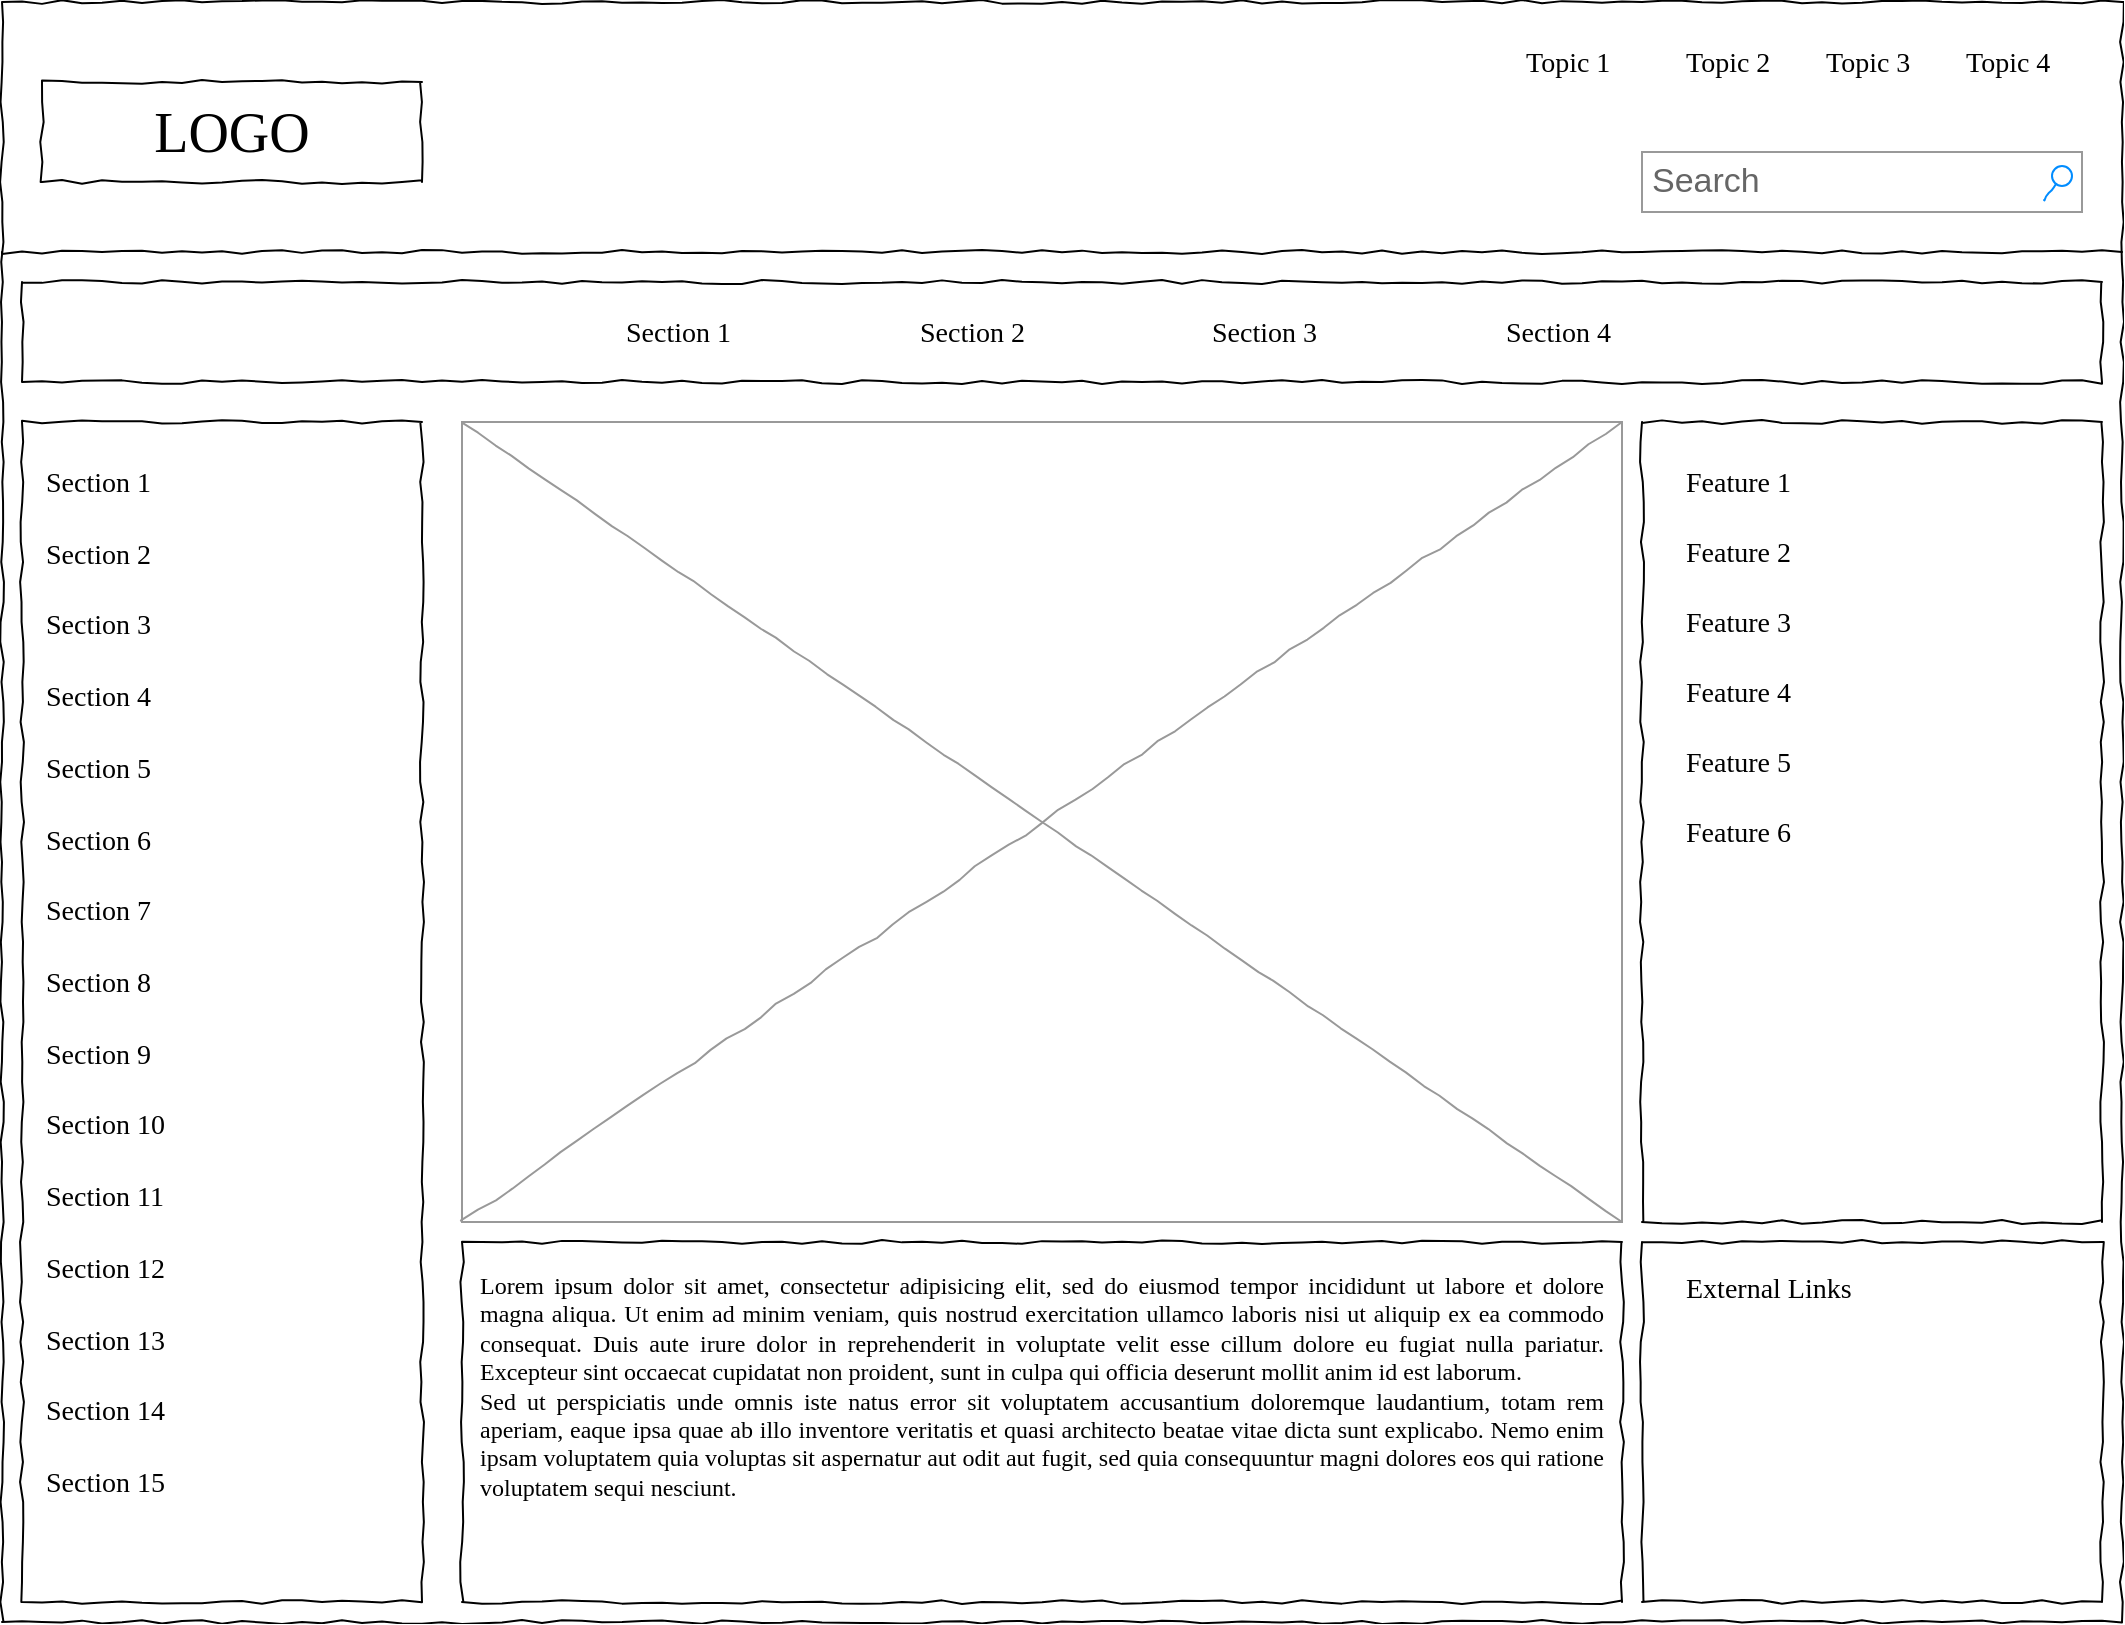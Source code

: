 <mxfile version="14.2.7" type="github" pages="8">
  <diagram name="Page-1" id="03018318-947c-dd8e-b7a3-06fadd420f32">
    <mxGraphModel dx="1500" dy="784" grid="1" gridSize="10" guides="1" tooltips="1" connect="1" arrows="1" fold="1" page="1" pageScale="1" pageWidth="1100" pageHeight="850" background="#ffffff" math="0" shadow="0">
      <root>
        <mxCell id="0" />
        <mxCell id="1" parent="0" />
        <mxCell id="677b7b8949515195-1" value="" style="whiteSpace=wrap;html=1;rounded=0;shadow=0;labelBackgroundColor=none;strokeColor=#000000;strokeWidth=1;fillColor=none;fontFamily=Verdana;fontSize=12;fontColor=#000000;align=center;comic=1;" parent="1" vertex="1">
          <mxGeometry x="20" y="20" width="1060" height="810" as="geometry" />
        </mxCell>
        <mxCell id="677b7b8949515195-2" value="LOGO" style="whiteSpace=wrap;html=1;rounded=0;shadow=0;labelBackgroundColor=none;strokeWidth=1;fontFamily=Verdana;fontSize=28;align=center;comic=1;" parent="1" vertex="1">
          <mxGeometry x="40" y="60" width="190" height="50" as="geometry" />
        </mxCell>
        <mxCell id="677b7b8949515195-3" value="Search" style="strokeWidth=1;shadow=0;dashed=0;align=center;html=1;shape=mxgraph.mockup.forms.searchBox;strokeColor=#999999;mainText=;strokeColor2=#008cff;fontColor=#666666;fontSize=17;align=left;spacingLeft=3;rounded=0;labelBackgroundColor=none;comic=1;" parent="1" vertex="1">
          <mxGeometry x="840" y="95" width="220" height="30" as="geometry" />
        </mxCell>
        <mxCell id="677b7b8949515195-4" value="Topic 1" style="text;html=1;points=[];align=left;verticalAlign=top;spacingTop=-4;fontSize=14;fontFamily=Verdana" parent="1" vertex="1">
          <mxGeometry x="780" y="40" width="60" height="20" as="geometry" />
        </mxCell>
        <mxCell id="677b7b8949515195-5" value="Topic 2" style="text;html=1;points=[];align=left;verticalAlign=top;spacingTop=-4;fontSize=14;fontFamily=Verdana" parent="1" vertex="1">
          <mxGeometry x="860" y="40" width="60" height="20" as="geometry" />
        </mxCell>
        <mxCell id="677b7b8949515195-6" value="Topic 3" style="text;html=1;points=[];align=left;verticalAlign=top;spacingTop=-4;fontSize=14;fontFamily=Verdana" parent="1" vertex="1">
          <mxGeometry x="930" y="40" width="60" height="20" as="geometry" />
        </mxCell>
        <mxCell id="677b7b8949515195-7" value="Topic 4" style="text;html=1;points=[];align=left;verticalAlign=top;spacingTop=-4;fontSize=14;fontFamily=Verdana" parent="1" vertex="1">
          <mxGeometry x="1000" y="40" width="60" height="20" as="geometry" />
        </mxCell>
        <mxCell id="677b7b8949515195-8" value="" style="whiteSpace=wrap;html=1;rounded=0;shadow=0;labelBackgroundColor=none;strokeWidth=1;fillColor=none;fontFamily=Verdana;fontSize=12;align=center;comic=1;" parent="1" vertex="1">
          <mxGeometry x="30" y="230" width="200" height="590" as="geometry" />
        </mxCell>
        <mxCell id="677b7b8949515195-9" value="" style="line;strokeWidth=1;html=1;rounded=0;shadow=0;labelBackgroundColor=none;fillColor=none;fontFamily=Verdana;fontSize=14;fontColor=#000000;align=center;comic=1;" parent="1" vertex="1">
          <mxGeometry x="20" y="140" width="1060" height="10" as="geometry" />
        </mxCell>
        <mxCell id="677b7b8949515195-10" value="" style="whiteSpace=wrap;html=1;rounded=0;shadow=0;labelBackgroundColor=none;strokeWidth=1;fillColor=none;fontFamily=Verdana;fontSize=12;align=center;comic=1;" parent="1" vertex="1">
          <mxGeometry x="30" y="160" width="1040" height="50" as="geometry" />
        </mxCell>
        <mxCell id="677b7b8949515195-11" value="Section 1" style="text;html=1;points=[];align=left;verticalAlign=top;spacingTop=-4;fontSize=14;fontFamily=Verdana" parent="1" vertex="1">
          <mxGeometry x="330" y="175" width="60" height="20" as="geometry" />
        </mxCell>
        <mxCell id="677b7b8949515195-12" value="Section 2" style="text;html=1;points=[];align=left;verticalAlign=top;spacingTop=-4;fontSize=14;fontFamily=Verdana" parent="1" vertex="1">
          <mxGeometry x="477" y="175" width="60" height="20" as="geometry" />
        </mxCell>
        <mxCell id="677b7b8949515195-13" value="Section 3" style="text;html=1;points=[];align=left;verticalAlign=top;spacingTop=-4;fontSize=14;fontFamily=Verdana" parent="1" vertex="1">
          <mxGeometry x="623" y="175" width="60" height="20" as="geometry" />
        </mxCell>
        <mxCell id="677b7b8949515195-14" value="Section 4" style="text;html=1;points=[];align=left;verticalAlign=top;spacingTop=-4;fontSize=14;fontFamily=Verdana" parent="1" vertex="1">
          <mxGeometry x="770" y="175" width="60" height="20" as="geometry" />
        </mxCell>
        <mxCell id="677b7b8949515195-15" value="&lt;div style=&quot;text-align: justify&quot;&gt;&lt;span&gt;Lorem ipsum dolor sit amet, consectetur adipisicing elit, sed do eiusmod tempor incididunt ut labore et dolore magna aliqua. Ut enim ad minim veniam, quis nostrud exercitation ullamco laboris nisi ut aliquip ex ea commodo consequat. Duis aute irure dolor in reprehenderit in voluptate velit esse cillum dolore eu fugiat nulla pariatur. Excepteur sint occaecat cupidatat non proident, sunt in culpa qui officia deserunt mollit anim id est laborum.&lt;/span&gt;&lt;/div&gt;&lt;div style=&quot;text-align: justify&quot;&gt;&lt;span&gt;Sed ut perspiciatis unde omnis iste natus error sit voluptatem accusantium doloremque laudantium, totam rem aperiam, eaque ipsa quae ab illo inventore veritatis et quasi architecto beatae vitae dicta sunt explicabo. Nemo enim ipsam voluptatem quia voluptas sit aspernatur aut odit aut fugit, sed quia consequuntur magni dolores eos qui ratione voluptatem sequi nesciunt.&amp;nbsp;&lt;/span&gt;&lt;/div&gt;" style="whiteSpace=wrap;html=1;rounded=0;shadow=0;labelBackgroundColor=none;strokeWidth=1;fillColor=none;fontFamily=Verdana;fontSize=12;align=center;verticalAlign=top;spacing=10;comic=1;" parent="1" vertex="1">
          <mxGeometry x="250" y="640" width="580" height="180" as="geometry" />
        </mxCell>
        <mxCell id="677b7b8949515195-16" value="" style="verticalLabelPosition=bottom;shadow=0;dashed=0;align=center;html=1;verticalAlign=top;strokeWidth=1;shape=mxgraph.mockup.graphics.simpleIcon;strokeColor=#999999;rounded=0;labelBackgroundColor=none;fontFamily=Verdana;fontSize=14;fontColor=#000000;comic=1;" parent="1" vertex="1">
          <mxGeometry x="250" y="230" width="580" height="400" as="geometry" />
        </mxCell>
        <mxCell id="677b7b8949515195-25" value="" style="whiteSpace=wrap;html=1;rounded=0;shadow=0;labelBackgroundColor=none;strokeWidth=1;fillColor=none;fontFamily=Verdana;fontSize=12;align=center;comic=1;" parent="1" vertex="1">
          <mxGeometry x="840" y="230" width="230" height="400" as="geometry" />
        </mxCell>
        <mxCell id="677b7b8949515195-26" value="" style="whiteSpace=wrap;html=1;rounded=0;shadow=0;labelBackgroundColor=none;strokeWidth=1;fillColor=none;fontFamily=Verdana;fontSize=12;align=center;comic=1;" parent="1" vertex="1">
          <mxGeometry x="840" y="640" width="230" height="180" as="geometry" />
        </mxCell>
        <mxCell id="677b7b8949515195-27" value="Section 1" style="text;html=1;points=[];align=left;verticalAlign=top;spacingTop=-4;fontSize=14;fontFamily=Verdana" parent="1" vertex="1">
          <mxGeometry x="40" y="250" width="170" height="20" as="geometry" />
        </mxCell>
        <mxCell id="677b7b8949515195-28" value="Section 2" style="text;html=1;points=[];align=left;verticalAlign=top;spacingTop=-4;fontSize=14;fontFamily=Verdana" parent="1" vertex="1">
          <mxGeometry x="40" y="286" width="170" height="20" as="geometry" />
        </mxCell>
        <mxCell id="677b7b8949515195-29" value="Section 3" style="text;html=1;points=[];align=left;verticalAlign=top;spacingTop=-4;fontSize=14;fontFamily=Verdana" parent="1" vertex="1">
          <mxGeometry x="40" y="321" width="170" height="20" as="geometry" />
        </mxCell>
        <mxCell id="677b7b8949515195-30" value="Section 4" style="text;html=1;points=[];align=left;verticalAlign=top;spacingTop=-4;fontSize=14;fontFamily=Verdana" parent="1" vertex="1">
          <mxGeometry x="40" y="357" width="170" height="20" as="geometry" />
        </mxCell>
        <mxCell id="677b7b8949515195-31" value="Section 7" style="text;html=1;points=[];align=left;verticalAlign=top;spacingTop=-4;fontSize=14;fontFamily=Verdana" parent="1" vertex="1">
          <mxGeometry x="40" y="464" width="170" height="20" as="geometry" />
        </mxCell>
        <mxCell id="677b7b8949515195-32" value="Section 8" style="text;html=1;points=[];align=left;verticalAlign=top;spacingTop=-4;fontSize=14;fontFamily=Verdana" parent="1" vertex="1">
          <mxGeometry x="40" y="500" width="170" height="20" as="geometry" />
        </mxCell>
        <mxCell id="677b7b8949515195-33" value="Section 9" style="text;html=1;points=[];align=left;verticalAlign=top;spacingTop=-4;fontSize=14;fontFamily=Verdana" parent="1" vertex="1">
          <mxGeometry x="40" y="536" width="170" height="20" as="geometry" />
        </mxCell>
        <mxCell id="677b7b8949515195-34" value="Section 10" style="text;html=1;points=[];align=left;verticalAlign=top;spacingTop=-4;fontSize=14;fontFamily=Verdana" parent="1" vertex="1">
          <mxGeometry x="40" y="571" width="170" height="20" as="geometry" />
        </mxCell>
        <mxCell id="677b7b8949515195-35" value="Section 11" style="text;html=1;points=[];align=left;verticalAlign=top;spacingTop=-4;fontSize=14;fontFamily=Verdana" parent="1" vertex="1">
          <mxGeometry x="40" y="607" width="170" height="20" as="geometry" />
        </mxCell>
        <mxCell id="677b7b8949515195-36" value="Section 12" style="text;html=1;points=[];align=left;verticalAlign=top;spacingTop=-4;fontSize=14;fontFamily=Verdana" parent="1" vertex="1">
          <mxGeometry x="40" y="643" width="170" height="20" as="geometry" />
        </mxCell>
        <mxCell id="677b7b8949515195-37" value="Section 13" style="text;html=1;points=[];align=left;verticalAlign=top;spacingTop=-4;fontSize=14;fontFamily=Verdana" parent="1" vertex="1">
          <mxGeometry x="40" y="679" width="170" height="20" as="geometry" />
        </mxCell>
        <mxCell id="677b7b8949515195-38" value="Section 14" style="text;html=1;points=[];align=left;verticalAlign=top;spacingTop=-4;fontSize=14;fontFamily=Verdana" parent="1" vertex="1">
          <mxGeometry x="40" y="714" width="170" height="20" as="geometry" />
        </mxCell>
        <mxCell id="677b7b8949515195-39" value="Section 5" style="text;html=1;points=[];align=left;verticalAlign=top;spacingTop=-4;fontSize=14;fontFamily=Verdana" parent="1" vertex="1">
          <mxGeometry x="40" y="393" width="170" height="20" as="geometry" />
        </mxCell>
        <mxCell id="677b7b8949515195-40" value="Section 6" style="text;html=1;points=[];align=left;verticalAlign=top;spacingTop=-4;fontSize=14;fontFamily=Verdana" parent="1" vertex="1">
          <mxGeometry x="40" y="429" width="170" height="20" as="geometry" />
        </mxCell>
        <mxCell id="677b7b8949515195-41" value="Section 15" style="text;html=1;points=[];align=left;verticalAlign=top;spacingTop=-4;fontSize=14;fontFamily=Verdana" parent="1" vertex="1">
          <mxGeometry x="40" y="750" width="170" height="20" as="geometry" />
        </mxCell>
        <mxCell id="677b7b8949515195-42" value="External Links" style="text;html=1;points=[];align=left;verticalAlign=top;spacingTop=-4;fontSize=14;fontFamily=Verdana" parent="1" vertex="1">
          <mxGeometry x="860" y="653" width="170" height="20" as="geometry" />
        </mxCell>
        <mxCell id="677b7b8949515195-44" value="Feature 1" style="text;html=1;points=[];align=left;verticalAlign=top;spacingTop=-4;fontSize=14;fontFamily=Verdana" parent="1" vertex="1">
          <mxGeometry x="860" y="250" width="170" height="20" as="geometry" />
        </mxCell>
        <mxCell id="677b7b8949515195-45" value="Feature 2" style="text;html=1;points=[];align=left;verticalAlign=top;spacingTop=-4;fontSize=14;fontFamily=Verdana" parent="1" vertex="1">
          <mxGeometry x="860" y="285" width="170" height="20" as="geometry" />
        </mxCell>
        <mxCell id="677b7b8949515195-46" value="Feature 3" style="text;html=1;points=[];align=left;verticalAlign=top;spacingTop=-4;fontSize=14;fontFamily=Verdana" parent="1" vertex="1">
          <mxGeometry x="860" y="320" width="170" height="20" as="geometry" />
        </mxCell>
        <mxCell id="677b7b8949515195-47" value="Feature 4" style="text;html=1;points=[];align=left;verticalAlign=top;spacingTop=-4;fontSize=14;fontFamily=Verdana" parent="1" vertex="1">
          <mxGeometry x="860" y="355" width="170" height="20" as="geometry" />
        </mxCell>
        <mxCell id="677b7b8949515195-48" value="Feature 5" style="text;html=1;points=[];align=left;verticalAlign=top;spacingTop=-4;fontSize=14;fontFamily=Verdana" parent="1" vertex="1">
          <mxGeometry x="860" y="390" width="170" height="20" as="geometry" />
        </mxCell>
        <mxCell id="677b7b8949515195-49" value="Feature 6" style="text;html=1;points=[];align=left;verticalAlign=top;spacingTop=-4;fontSize=14;fontFamily=Verdana" parent="1" vertex="1">
          <mxGeometry x="860" y="425" width="170" height="20" as="geometry" />
        </mxCell>
      </root>
    </mxGraphModel>
  </diagram>
  <diagram id="oCw7aMCAoyruWE6RQ0JZ" name="ER図">
    <mxGraphModel dx="1017" dy="784" grid="1" gridSize="10" guides="1" tooltips="1" connect="1" arrows="1" fold="1" page="1" pageScale="1" pageWidth="827" pageHeight="1169" math="0" shadow="0">
      <root>
        <mxCell id="WtQcNmKgubv56Q-cde8f-0" />
        <mxCell id="WtQcNmKgubv56Q-cde8f-1" parent="WtQcNmKgubv56Q-cde8f-0" />
      </root>
    </mxGraphModel>
  </diagram>
  <diagram name="main 一覧（全部）" id="ZA_vHk-vfLOFiyYvEt6z">
    <mxGraphModel grid="1" gridSize="10" guides="1" tooltips="1" connect="1" arrows="1" page="1" fold="1" pageScale="1" pageWidth="1100" pageHeight="850" background="#ffffff" math="0" shadow="0">
      <root>
        <mxCell id="ARWrC8dbmePqLKVEg40H-0" />
        <mxCell id="ARWrC8dbmePqLKVEg40H-1" parent="ARWrC8dbmePqLKVEg40H-0" />
        <mxCell id="ARWrC8dbmePqLKVEg40H-2" value="" style="whiteSpace=wrap;html=1;rounded=0;shadow=0;labelBackgroundColor=none;strokeColor=#000000;strokeWidth=1;fillColor=none;fontFamily=Verdana;fontSize=12;fontColor=#000000;align=center;comic=1;" parent="ARWrC8dbmePqLKVEg40H-1" vertex="1">
          <mxGeometry x="30" y="20" width="1060" height="810" as="geometry" />
        </mxCell>
        <mxCell id="ARWrC8dbmePqLKVEg40H-3" value="LOGO" style="whiteSpace=wrap;html=1;rounded=0;shadow=0;labelBackgroundColor=none;strokeWidth=1;fontFamily=Verdana;fontSize=28;align=center;comic=1;" parent="ARWrC8dbmePqLKVEg40H-1" vertex="1">
          <mxGeometry x="40" y="60" width="190" height="50" as="geometry" />
        </mxCell>
        <mxCell id="ARWrC8dbmePqLKVEg40H-4" value="Search" style="strokeWidth=1;shadow=0;dashed=0;align=center;html=1;shape=mxgraph.mockup.forms.searchBox;strokeColor=#999999;mainText=;strokeColor2=#008cff;fontColor=#666666;fontSize=17;align=left;spacingLeft=3;rounded=0;labelBackgroundColor=none;comic=1;" parent="ARWrC8dbmePqLKVEg40H-1" vertex="1">
          <mxGeometry x="840" y="100" width="220" height="30" as="geometry" />
        </mxCell>
        <mxCell id="ARWrC8dbmePqLKVEg40H-5" value="Topic 1" style="text;html=1;points=[];align=left;verticalAlign=top;spacingTop=-4;fontSize=14;fontFamily=Verdana" parent="ARWrC8dbmePqLKVEg40H-1" vertex="1">
          <mxGeometry x="780" y="40" width="60" height="20" as="geometry" />
        </mxCell>
        <mxCell id="ARWrC8dbmePqLKVEg40H-6" value="Topic 2" style="text;html=1;points=[];align=left;verticalAlign=top;spacingTop=-4;fontSize=14;fontFamily=Verdana" parent="ARWrC8dbmePqLKVEg40H-1" vertex="1">
          <mxGeometry x="860" y="40" width="60" height="20" as="geometry" />
        </mxCell>
        <mxCell id="ARWrC8dbmePqLKVEg40H-7" value="Topic 3" style="text;html=1;points=[];align=left;verticalAlign=top;spacingTop=-4;fontSize=14;fontFamily=Verdana" parent="ARWrC8dbmePqLKVEg40H-1" vertex="1">
          <mxGeometry x="930" y="40" width="60" height="20" as="geometry" />
        </mxCell>
        <mxCell id="ARWrC8dbmePqLKVEg40H-8" value="Topic 4" style="text;html=1;points=[];align=left;verticalAlign=top;spacingTop=-4;fontSize=14;fontFamily=Verdana" parent="ARWrC8dbmePqLKVEg40H-1" vertex="1">
          <mxGeometry x="1000" y="40" width="60" height="20" as="geometry" />
        </mxCell>
        <mxCell id="ARWrC8dbmePqLKVEg40H-9" value="" style="line;strokeWidth=1;html=1;rounded=0;shadow=0;labelBackgroundColor=none;fillColor=none;fontFamily=Verdana;fontSize=14;fontColor=#000000;align=center;comic=1;" parent="ARWrC8dbmePqLKVEg40H-1" vertex="1">
          <mxGeometry x="20" y="140" width="1060" height="10" as="geometry" />
        </mxCell>
        <mxCell id="ARWrC8dbmePqLKVEg40H-10" value="" style="whiteSpace=wrap;html=1;rounded=0;shadow=0;labelBackgroundColor=none;strokeWidth=1;fillColor=none;fontFamily=Verdana;fontSize=12;align=center;comic=1;" parent="ARWrC8dbmePqLKVEg40H-1" vertex="1">
          <mxGeometry x="30" y="160" width="1040" height="50" as="geometry" />
        </mxCell>
        <mxCell id="ARWrC8dbmePqLKVEg40H-11" value="TOP" style="text;html=1;points=[];align=left;verticalAlign=top;spacingTop=-4;fontSize=14;fontFamily=Verdana" parent="ARWrC8dbmePqLKVEg40H-1" vertex="1">
          <mxGeometry x="740" y="175" width="60" height="20" as="geometry" />
        </mxCell>
        <mxCell id="ARWrC8dbmePqLKVEg40H-12" value="about" style="text;html=1;points=[];align=left;verticalAlign=top;spacingTop=-4;fontSize=14;fontFamily=Verdana" parent="ARWrC8dbmePqLKVEg40H-1" vertex="1">
          <mxGeometry x="820" y="175" width="60" height="20" as="geometry" />
        </mxCell>
        <mxCell id="ARWrC8dbmePqLKVEg40H-13" value="login" style="text;html=1;points=[];align=left;verticalAlign=top;spacingTop=-4;fontSize=14;fontFamily=Verdana" parent="ARWrC8dbmePqLKVEg40H-1" vertex="1">
          <mxGeometry x="900" y="175" width="60" height="20" as="geometry" />
        </mxCell>
        <mxCell id="ARWrC8dbmePqLKVEg40H-14" value="sign in" style="text;html=1;points=[];align=left;verticalAlign=top;spacingTop=-4;fontSize=14;fontFamily=Verdana" parent="ARWrC8dbmePqLKVEg40H-1" vertex="1">
          <mxGeometry x="980" y="175" width="60" height="20" as="geometry" />
        </mxCell>
        <mxCell id="ARWrC8dbmePqLKVEg40H-15" value="" style="verticalLabelPosition=bottom;shadow=0;dashed=0;align=center;html=1;verticalAlign=top;strokeWidth=1;shape=mxgraph.mockup.graphics.simpleIcon;strokeColor=#999999;rounded=0;labelBackgroundColor=none;fontFamily=Verdana;fontSize=14;fontColor=#000000;comic=1;" parent="ARWrC8dbmePqLKVEg40H-1" vertex="1">
          <mxGeometry x="30" y="250" width="210" height="110" as="geometry" />
        </mxCell>
        <mxCell id="WeSXpRHiiiRlkH9EV8YY-1" value="" style="verticalLabelPosition=bottom;shadow=0;dashed=0;align=center;html=1;verticalAlign=top;strokeWidth=1;shape=mxgraph.mockup.graphics.simpleIcon;strokeColor=#999999;rounded=0;labelBackgroundColor=none;fontFamily=Verdana;fontSize=14;fontColor=#000000;comic=1;" vertex="1" parent="ARWrC8dbmePqLKVEg40H-1">
          <mxGeometry x="1220" y="570" width="180" height="110" as="geometry" />
        </mxCell>
        <mxCell id="WeSXpRHiiiRlkH9EV8YY-2" value="" style="verticalLabelPosition=bottom;shadow=0;dashed=0;align=center;html=1;verticalAlign=top;strokeWidth=1;shape=mxgraph.mockup.graphics.simpleIcon;strokeColor=#999999;rounded=0;labelBackgroundColor=none;fontFamily=Verdana;fontSize=14;fontColor=#000000;comic=1;" vertex="1" parent="ARWrC8dbmePqLKVEg40H-1">
          <mxGeometry x="280" y="480" width="450" height="40" as="geometry" />
        </mxCell>
        <mxCell id="PV0GKFmRCqf3IeteRY7z-1" value="user" style="rounded=0;whiteSpace=wrap;html=1;" vertex="1" parent="ARWrC8dbmePqLKVEg40H-1">
          <mxGeometry x="40" y="250" width="120" height="40" as="geometry" />
        </mxCell>
        <mxCell id="GgrKTqn3qhcmuLblI1lk-2" value="" style="verticalLabelPosition=bottom;shadow=0;dashed=0;align=center;html=1;verticalAlign=top;strokeWidth=1;shape=mxgraph.mockup.graphics.simpleIcon;strokeColor=#999999;rounded=0;labelBackgroundColor=none;fontFamily=Verdana;fontSize=14;fontColor=#000000;comic=1;" vertex="1" parent="ARWrC8dbmePqLKVEg40H-1">
          <mxGeometry x="280" y="270" width="510" height="180" as="geometry" />
        </mxCell>
        <mxCell id="ARWrC8dbmePqLKVEg40H-18" value="マイページ or 〇〇さんのページ or お気に入り or 新着all" style="rounded=0;whiteSpace=wrap;html=1;" parent="ARWrC8dbmePqLKVEg40H-1" vertex="1">
          <mxGeometry x="240" y="80" width="470" height="40" as="geometry" />
        </mxCell>
        <mxCell id="eRvDvCVLly9WvPBxsN2w-0" value="" style="verticalLabelPosition=bottom;shadow=0;dashed=0;align=center;html=1;verticalAlign=top;strokeWidth=1;shape=mxgraph.mockup.graphics.simpleIcon;strokeColor=#999999;rounded=0;labelBackgroundColor=none;fontFamily=Verdana;fontSize=14;fontColor=#000000;comic=1;" vertex="1" parent="ARWrC8dbmePqLKVEg40H-1">
          <mxGeometry x="1120" y="250" width="380" height="110" as="geometry" />
        </mxCell>
        <mxCell id="eRvDvCVLly9WvPBxsN2w-1" value="メモランキング&lt;br&gt;（余裕があったら・・）" style="rounded=0;whiteSpace=wrap;html=1;" vertex="1" parent="ARWrC8dbmePqLKVEg40H-1">
          <mxGeometry x="1110" y="195" width="150" height="40" as="geometry" />
        </mxCell>
        <mxCell id="eRvDvCVLly9WvPBxsN2w-6" value="" style="verticalLabelPosition=bottom;shadow=0;dashed=0;align=center;html=1;verticalAlign=top;strokeWidth=1;shape=mxgraph.mockup.graphics.simpleIcon;strokeColor=#999999;rounded=0;labelBackgroundColor=none;fontFamily=Verdana;fontSize=14;fontColor=#000000;comic=1;" vertex="1" parent="ARWrC8dbmePqLKVEg40H-1">
          <mxGeometry x="280" y="620" width="450" height="40" as="geometry" />
        </mxCell>
        <mxCell id="eRvDvCVLly9WvPBxsN2w-7" value="" style="verticalLabelPosition=bottom;shadow=0;dashed=0;align=center;html=1;verticalAlign=top;strokeWidth=1;shape=mxgraph.mockup.graphics.simpleIcon;strokeColor=#999999;rounded=0;labelBackgroundColor=none;fontFamily=Verdana;fontSize=14;fontColor=#000000;comic=1;" vertex="1" parent="ARWrC8dbmePqLKVEg40H-1">
          <mxGeometry x="1220" y="700" width="180" height="110" as="geometry" />
        </mxCell>
        <mxCell id="eRvDvCVLly9WvPBxsN2w-8" value="" style="verticalLabelPosition=bottom;shadow=0;dashed=0;align=center;html=1;verticalAlign=top;strokeWidth=1;shape=mxgraph.mockup.graphics.simpleIcon;strokeColor=#999999;rounded=0;labelBackgroundColor=none;fontFamily=Verdana;fontSize=14;fontColor=#000000;comic=1;" vertex="1" parent="ARWrC8dbmePqLKVEg40H-1">
          <mxGeometry x="280" y="550" width="450" height="40" as="geometry" />
        </mxCell>
        <mxCell id="zX8cD7Ty3aGHAa-Mr_aN-0" value="new create&amp;nbsp;" style="ellipse;whiteSpace=wrap;html=1;aspect=fixed;" vertex="1" parent="ARWrC8dbmePqLKVEg40H-1">
          <mxGeometry x="70" y="385" width="130" height="130" as="geometry" />
        </mxCell>
        <mxCell id="7xEbjiAb1Z_bLrXN_Dxa-0" value="親のメモを一覧に表示させる" style="rounded=0;whiteSpace=wrap;html=1;" vertex="1" parent="ARWrC8dbmePqLKVEg40H-1">
          <mxGeometry x="465" y="147.5" width="170" height="40" as="geometry" />
        </mxCell>
        <mxCell id="eIAMnICJm1wAjF0MmXG9-0" value="新着all（みんなのメモ）" style="rounded=0;whiteSpace=wrap;html=1;" vertex="1" parent="ARWrC8dbmePqLKVEg40H-1">
          <mxGeometry x="270" y="217.5" width="170" height="40" as="geometry" />
        </mxCell>
        <mxCell id="eIAMnICJm1wAjF0MmXG9-3" value="" style="verticalLabelPosition=bottom;shadow=0;dashed=0;align=center;html=1;verticalAlign=top;strokeWidth=1;shape=mxgraph.mockup.graphics.simpleIcon;strokeColor=#999999;rounded=0;labelBackgroundColor=none;fontFamily=Verdana;fontSize=14;fontColor=#000000;comic=1;" vertex="1" parent="ARWrC8dbmePqLKVEg40H-1">
          <mxGeometry x="1220" y="440" width="180" height="110" as="geometry" />
        </mxCell>
        <mxCell id="eIAMnICJm1wAjF0MmXG9-4" value="ID者ページのお気に入り" style="rounded=0;whiteSpace=wrap;html=1;" vertex="1" parent="ARWrC8dbmePqLKVEg40H-1">
          <mxGeometry x="860" y="390" width="180" height="40" as="geometry" />
        </mxCell>
        <mxCell id="fHvbie1e0Cstq0c2loeZ-0" value="マイページ&lt;br&gt;（自分のメモ一覧）" style="text;html=1;points=[];align=left;verticalAlign=top;spacingTop=-4;fontSize=14;fontFamily=Verdana" vertex="1" parent="ARWrC8dbmePqLKVEg40H-1">
          <mxGeometry x="860" y="225" width="70" height="25" as="geometry" />
        </mxCell>
        <mxCell id="xhfEF3AYG_Xx_wdKE2uq-0" value="userリスト" style="text;html=1;points=[];align=left;verticalAlign=top;spacingTop=-4;fontSize=14;fontFamily=Verdana" vertex="1" parent="ARWrC8dbmePqLKVEg40H-1">
          <mxGeometry x="920" y="135" width="60" height="20" as="geometry" />
        </mxCell>
        <mxCell id="_VHE3FEbK3IGf3AXhKF3-0" value="投稿する" style="text;html=1;points=[];align=left;verticalAlign=top;spacingTop=-4;fontSize=14;fontFamily=Verdana" vertex="1" parent="ARWrC8dbmePqLKVEg40H-1">
          <mxGeometry x="840" y="135" width="60" height="20" as="geometry" />
        </mxCell>
        <mxCell id="_VHE3FEbK3IGf3AXhKF3-1" value="logout" style="text;html=1;points=[];align=left;verticalAlign=top;spacingTop=-4;fontSize=14;fontFamily=Verdana" vertex="1" parent="ARWrC8dbmePqLKVEg40H-1">
          <mxGeometry x="1010" y="135" width="90" height="35" as="geometry" />
        </mxCell>
        <mxCell id="NTKJwRIotzopJZnP6KIi-1" value="MY　TOP優先メモ" style="rounded=0;whiteSpace=wrap;html=1;" vertex="1" parent="ARWrC8dbmePqLKVEg40H-1">
          <mxGeometry x="1095" y="107.5" width="180" height="40" as="geometry" />
        </mxCell>
        <mxCell id="NTKJwRIotzopJZnP6KIi-4" value="一覧へ" style="text;html=1;points=[];align=left;verticalAlign=top;spacingTop=-4;fontSize=14;fontFamily=Verdana" vertex="1" parent="ARWrC8dbmePqLKVEg40H-1">
          <mxGeometry x="770" y="790" width="60" height="20" as="geometry" />
        </mxCell>
        <mxCell id="NTKJwRIotzopJZnP6KIi-5" value="" style="verticalLabelPosition=bottom;shadow=0;dashed=0;align=center;html=1;verticalAlign=top;strokeWidth=1;shape=mxgraph.mockup.graphics.simpleIcon;strokeColor=#999999;rounded=0;labelBackgroundColor=none;fontFamily=Verdana;fontSize=14;fontColor=#000000;comic=1;" vertex="1" parent="ARWrC8dbmePqLKVEg40H-1">
          <mxGeometry x="280" y="680" width="450" height="40" as="geometry" />
        </mxCell>
        <mxCell id="NTKJwRIotzopJZnP6KIi-6" value="" style="verticalLabelPosition=bottom;shadow=0;dashed=0;align=center;html=1;verticalAlign=top;strokeWidth=1;shape=mxgraph.mockup.graphics.simpleIcon;strokeColor=#999999;rounded=0;labelBackgroundColor=none;fontFamily=Verdana;fontSize=14;fontColor=#000000;comic=1;" vertex="1" parent="ARWrC8dbmePqLKVEg40H-1">
          <mxGeometry x="280" y="750" width="450" height="40" as="geometry" />
        </mxCell>
        <mxCell id="NTKJwRIotzopJZnP6KIi-8" value="１，２，３、…ページネーション" style="text;html=1;points=[];align=left;verticalAlign=top;spacingTop=-4;fontSize=14;fontFamily=Verdana" vertex="1" parent="ARWrC8dbmePqLKVEg40H-1">
          <mxGeometry x="370" y="810" width="340" height="20" as="geometry" />
        </mxCell>
        <mxCell id="NTKJwRIotzopJZnP6KIi-9" value="TOP&lt;br&gt;&lt;span style=&quot;color: rgba(0 , 0 , 0 , 0) ; font-family: monospace ; font-size: 0px&quot;&gt;%3CmxGraphModel%3E%3Croot%3E%3CmxCell%20id%3D%220%22%2F%3E%3CmxCell%20id%3D%221%22%20parent%3D%220%22%2F%3E%3CmxCell%20id%3D%222%22%20value%3D%22TOP%22%20style%3D%22text%3Bhtml%3D1%3Bpoints%3D%5B%5D%3Balign%3Dleft%3BverticalAlign%3Dtop%3BspacingTop%3D-4%3BfontSize%3D14%3BfontFamily%3DVerdana%22%20vertex%3D%221%22%20parent%3D%221%22%3E%3CmxGeometry%20x%3D%22740%22%20y%3D%22175%22%20width%3D%2260%22%20height%3D%2220%22%20as%3D%22geometry%22%2F%3E%3C%2FmxCell%3E%3C%2Froot%3E%3C%2FmxGraphModel%3E&lt;/span&gt;" style="text;html=1;points=[];align=left;verticalAlign=top;spacingTop=-4;fontSize=14;fontFamily=Verdana" vertex="1" parent="ARWrC8dbmePqLKVEg40H-1">
          <mxGeometry x="760" y="130" width="60" height="20" as="geometry" />
        </mxCell>
        <mxCell id="NTKJwRIotzopJZnP6KIi-10" value="フォローしてる人のメモ" style="text;html=1;points=[];align=left;verticalAlign=top;spacingTop=-4;fontSize=14;fontFamily=Verdana" vertex="1" parent="ARWrC8dbmePqLKVEg40H-1">
          <mxGeometry x="862.5" y="330" width="175" height="20" as="geometry" />
        </mxCell>
        <mxCell id="NTKJwRIotzopJZnP6KIi-11" value="みんなのメモ" style="text;html=1;points=[];align=left;verticalAlign=top;spacingTop=-4;fontSize=14;fontFamily=Verdana" vertex="1" parent="ARWrC8dbmePqLKVEg40H-1">
          <mxGeometry x="860" y="280" width="70" height="25" as="geometry" />
        </mxCell>
        <mxCell id="B0xFB4d1Mwpu-F7Szoz7-0" value="" style="shape=flexArrow;endArrow=classic;html=1;entryX=1;entryY=0.5;entryDx=0;entryDy=0;" edge="1" parent="ARWrC8dbmePqLKVEg40H-1" source="fHvbie1e0Cstq0c2loeZ-0" target="eIAMnICJm1wAjF0MmXG9-0">
          <mxGeometry width="50" height="50" relative="1" as="geometry">
            <mxPoint x="810" y="245" as="sourcePoint" />
            <mxPoint x="860" y="195" as="targetPoint" />
          </mxGeometry>
        </mxCell>
      </root>
    </mxGraphModel>
  </diagram>
  <diagram name="main　投稿リレーション" id="PEy0PXQPY_C8sjJsXyo-">
    <mxGraphModel grid="1" gridSize="10" guides="1" tooltips="1" connect="1" arrows="1" page="1" fold="1" pageScale="1" pageWidth="1100" pageHeight="850" background="#ffffff" math="0" shadow="0">
      <root>
        <mxCell id="znaoPgQTTz4BiaGgTsE_-0" />
        <mxCell id="znaoPgQTTz4BiaGgTsE_-1" parent="znaoPgQTTz4BiaGgTsE_-0" />
        <mxCell id="znaoPgQTTz4BiaGgTsE_-2" value="" style="whiteSpace=wrap;html=1;rounded=0;shadow=0;labelBackgroundColor=none;strokeColor=#000000;strokeWidth=1;fillColor=none;fontFamily=Verdana;fontSize=12;fontColor=#000000;align=center;comic=1;" parent="znaoPgQTTz4BiaGgTsE_-1" vertex="1">
          <mxGeometry x="25" y="30" width="1570" height="1170" as="geometry" />
        </mxCell>
        <mxCell id="znaoPgQTTz4BiaGgTsE_-3" value="思考整理くん" style="whiteSpace=wrap;html=1;rounded=0;shadow=0;labelBackgroundColor=none;strokeWidth=1;fontFamily=Verdana;fontSize=28;align=center;comic=1;" parent="znaoPgQTTz4BiaGgTsE_-1" vertex="1">
          <mxGeometry x="30" y="150" width="190" height="80" as="geometry" />
        </mxCell>
        <mxCell id="znaoPgQTTz4BiaGgTsE_-4" value="Search" style="strokeWidth=1;shadow=0;dashed=0;align=center;html=1;shape=mxgraph.mockup.forms.searchBox;strokeColor=#999999;mainText=;strokeColor2=#008cff;fontColor=#666666;fontSize=17;align=left;spacingLeft=3;rounded=0;labelBackgroundColor=none;comic=1;" parent="znaoPgQTTz4BiaGgTsE_-1" vertex="1">
          <mxGeometry x="840" y="95" width="220" height="30" as="geometry" />
        </mxCell>
        <mxCell id="znaoPgQTTz4BiaGgTsE_-5" value="Topic 1" style="text;html=1;points=[];align=left;verticalAlign=top;spacingTop=-4;fontSize=14;fontFamily=Verdana" parent="znaoPgQTTz4BiaGgTsE_-1" vertex="1">
          <mxGeometry x="780" y="40" width="60" height="20" as="geometry" />
        </mxCell>
        <mxCell id="znaoPgQTTz4BiaGgTsE_-6" value="Topic 2" style="text;html=1;points=[];align=left;verticalAlign=top;spacingTop=-4;fontSize=14;fontFamily=Verdana" parent="znaoPgQTTz4BiaGgTsE_-1" vertex="1">
          <mxGeometry x="860" y="40" width="60" height="20" as="geometry" />
        </mxCell>
        <mxCell id="znaoPgQTTz4BiaGgTsE_-7" value="Topic 3" style="text;html=1;points=[];align=left;verticalAlign=top;spacingTop=-4;fontSize=14;fontFamily=Verdana" parent="znaoPgQTTz4BiaGgTsE_-1" vertex="1">
          <mxGeometry x="930" y="40" width="60" height="20" as="geometry" />
        </mxCell>
        <mxCell id="znaoPgQTTz4BiaGgTsE_-8" value="Topic 4" style="text;html=1;points=[];align=left;verticalAlign=top;spacingTop=-4;fontSize=14;fontFamily=Verdana" parent="znaoPgQTTz4BiaGgTsE_-1" vertex="1">
          <mxGeometry x="1000" y="40" width="60" height="20" as="geometry" />
        </mxCell>
        <mxCell id="znaoPgQTTz4BiaGgTsE_-9" value="" style="line;strokeWidth=1;html=1;rounded=0;shadow=0;labelBackgroundColor=none;fillColor=none;fontFamily=Verdana;fontSize=14;fontColor=#000000;align=center;comic=1;" parent="znaoPgQTTz4BiaGgTsE_-1" vertex="1">
          <mxGeometry x="20" y="140" width="1060" height="10" as="geometry" />
        </mxCell>
        <mxCell id="znaoPgQTTz4BiaGgTsE_-10" value="" style="whiteSpace=wrap;html=1;rounded=0;shadow=0;labelBackgroundColor=none;strokeWidth=1;fillColor=none;fontFamily=Verdana;fontSize=12;align=center;comic=1;" parent="znaoPgQTTz4BiaGgTsE_-1" vertex="1">
          <mxGeometry x="25" y="160" width="1100" height="50" as="geometry" />
        </mxCell>
        <mxCell id="znaoPgQTTz4BiaGgTsE_-11" value="投稿する" style="text;html=1;points=[];align=left;verticalAlign=top;spacingTop=-4;fontSize=14;fontFamily=Verdana" parent="znaoPgQTTz4BiaGgTsE_-1" vertex="1">
          <mxGeometry x="720" y="172.5" width="60" height="20" as="geometry" />
        </mxCell>
        <mxCell id="znaoPgQTTz4BiaGgTsE_-12" value="userリスト" style="text;html=1;points=[];align=left;verticalAlign=top;spacingTop=-4;fontSize=14;fontFamily=Verdana" parent="znaoPgQTTz4BiaGgTsE_-1" vertex="1">
          <mxGeometry x="900" y="175" width="60" height="20" as="geometry" />
        </mxCell>
        <mxCell id="znaoPgQTTz4BiaGgTsE_-13" value="みんなのメモ" style="text;html=1;points=[];align=left;verticalAlign=top;spacingTop=-4;fontSize=14;fontFamily=Verdana" parent="znaoPgQTTz4BiaGgTsE_-1" vertex="1">
          <mxGeometry x="800" y="175" width="60" height="20" as="geometry" />
        </mxCell>
        <mxCell id="znaoPgQTTz4BiaGgTsE_-14" value="logout" style="text;html=1;points=[];align=left;verticalAlign=top;spacingTop=-4;fontSize=14;fontFamily=Verdana" parent="znaoPgQTTz4BiaGgTsE_-1" vertex="1">
          <mxGeometry x="980" y="175" width="60" height="20" as="geometry" />
        </mxCell>
        <mxCell id="znaoPgQTTz4BiaGgTsE_-16" value="" style="verticalLabelPosition=bottom;shadow=0;dashed=0;align=center;html=1;verticalAlign=top;strokeWidth=1;shape=mxgraph.mockup.graphics.simpleIcon;strokeColor=#999999;rounded=0;labelBackgroundColor=none;fontFamily=Verdana;fontSize=14;fontColor=#000000;comic=1;" parent="znaoPgQTTz4BiaGgTsE_-1" vertex="1">
          <mxGeometry x="40" y="250" width="210" height="110" as="geometry" />
        </mxCell>
        <mxCell id="znaoPgQTTz4BiaGgTsE_-20" value="" style="verticalLabelPosition=bottom;shadow=0;dashed=0;align=center;html=1;verticalAlign=top;strokeWidth=1;shape=mxgraph.mockup.graphics.simpleIcon;strokeColor=#999999;rounded=0;labelBackgroundColor=none;fontFamily=Verdana;fontSize=14;fontColor=#000000;comic=1;" parent="znaoPgQTTz4BiaGgTsE_-1" vertex="1">
          <mxGeometry x="280" y="280" width="210" height="110" as="geometry" />
        </mxCell>
        <mxCell id="znaoPgQTTz4BiaGgTsE_-21" value="" style="verticalLabelPosition=bottom;shadow=0;dashed=0;align=center;html=1;verticalAlign=top;strokeWidth=1;shape=mxgraph.mockup.graphics.simpleIcon;strokeColor=#999999;rounded=0;labelBackgroundColor=none;fontFamily=Verdana;fontSize=14;fontColor=#000000;comic=1;" parent="znaoPgQTTz4BiaGgTsE_-1" vertex="1">
          <mxGeometry x="280" y="460" width="210" height="110" as="geometry" />
        </mxCell>
        <mxCell id="znaoPgQTTz4BiaGgTsE_-22" value="" style="verticalLabelPosition=bottom;shadow=0;dashed=0;align=center;html=1;verticalAlign=top;strokeWidth=1;shape=mxgraph.mockup.graphics.simpleIcon;strokeColor=#999999;rounded=0;labelBackgroundColor=none;fontFamily=Verdana;fontSize=14;fontColor=#000000;comic=1;" parent="znaoPgQTTz4BiaGgTsE_-1" vertex="1">
          <mxGeometry x="530" y="460" width="210" height="110" as="geometry" />
        </mxCell>
        <mxCell id="znaoPgQTTz4BiaGgTsE_-23" value="" style="verticalLabelPosition=bottom;shadow=0;dashed=0;align=center;html=1;verticalAlign=top;strokeWidth=1;shape=mxgraph.mockup.graphics.simpleIcon;strokeColor=#999999;rounded=0;labelBackgroundColor=none;fontFamily=Verdana;fontSize=14;fontColor=#000000;comic=1;" parent="znaoPgQTTz4BiaGgTsE_-1" vertex="1">
          <mxGeometry x="780" y="460" width="210" height="110" as="geometry" />
        </mxCell>
        <mxCell id="znaoPgQTTz4BiaGgTsE_-24" value="" style="endArrow=none;dashed=1;html=1;exitX=0.495;exitY=0.991;exitDx=0;exitDy=0;exitPerimeter=0;" parent="znaoPgQTTz4BiaGgTsE_-1" source="znaoPgQTTz4BiaGgTsE_-20" target="znaoPgQTTz4BiaGgTsE_-21" edge="1">
          <mxGeometry width="50" height="50" relative="1" as="geometry">
            <mxPoint x="590" y="430" as="sourcePoint" />
            <mxPoint x="640" y="380" as="targetPoint" />
          </mxGeometry>
        </mxCell>
        <mxCell id="znaoPgQTTz4BiaGgTsE_-25" value="" style="endArrow=none;dashed=1;html=1;exitX=0.471;exitY=0.991;exitDx=0;exitDy=0;exitPerimeter=0;" parent="znaoPgQTTz4BiaGgTsE_-1" source="znaoPgQTTz4BiaGgTsE_-20" target="znaoPgQTTz4BiaGgTsE_-22" edge="1">
          <mxGeometry width="50" height="50" relative="1" as="geometry">
            <mxPoint x="453.95" y="389.01" as="sourcePoint" />
            <mxPoint x="445.858" y="430" as="targetPoint" />
          </mxGeometry>
        </mxCell>
        <mxCell id="znaoPgQTTz4BiaGgTsE_-26" value="" style="endArrow=none;dashed=1;html=1;entryX=0.548;entryY=0.009;entryDx=0;entryDy=0;entryPerimeter=0;exitX=0.51;exitY=1.027;exitDx=0;exitDy=0;exitPerimeter=0;" parent="znaoPgQTTz4BiaGgTsE_-1" target="znaoPgQTTz4BiaGgTsE_-23" edge="1" source="znaoPgQTTz4BiaGgTsE_-20">
          <mxGeometry width="50" height="50" relative="1" as="geometry">
            <mxPoint x="390" y="370" as="sourcePoint" />
            <mxPoint x="455.858" y="440" as="targetPoint" />
          </mxGeometry>
        </mxCell>
        <mxCell id="znaoPgQTTz4BiaGgTsE_-27" value="しっかりメモできる&lt;br&gt;内容、つながりとの関係、ジャンル" style="rounded=0;whiteSpace=wrap;html=1;" parent="znaoPgQTTz4BiaGgTsE_-1" vertex="1">
          <mxGeometry x="250" y="30" width="347" height="60" as="geometry" />
        </mxCell>
        <mxCell id="znaoPgQTTz4BiaGgTsE_-28" value="" style="verticalLabelPosition=bottom;shadow=0;dashed=0;align=center;html=1;verticalAlign=top;strokeWidth=1;shape=mxgraph.mockup.graphics.simpleIcon;strokeColor=#999999;rounded=0;labelBackgroundColor=none;fontFamily=Verdana;fontSize=14;fontColor=#000000;comic=1;" parent="znaoPgQTTz4BiaGgTsE_-1" vertex="1">
          <mxGeometry x="280" y="710" width="210" height="110" as="geometry" />
        </mxCell>
        <mxCell id="znaoPgQTTz4BiaGgTsE_-29" value="" style="endArrow=none;dashed=1;html=1;exitX=0.543;exitY=0.991;exitDx=0;exitDy=0;exitPerimeter=0;" parent="znaoPgQTTz4BiaGgTsE_-1" source="znaoPgQTTz4BiaGgTsE_-21" target="znaoPgQTTz4BiaGgTsE_-28" edge="1">
          <mxGeometry width="50" height="50" relative="1" as="geometry">
            <mxPoint x="453.95" y="389.01" as="sourcePoint" />
            <mxPoint x="445.858" y="430" as="targetPoint" />
          </mxGeometry>
        </mxCell>
        <mxCell id="znaoPgQTTz4BiaGgTsE_-30" value="カテゴリ" style="rounded=0;whiteSpace=wrap;html=1;" parent="znaoPgQTTz4BiaGgTsE_-1" vertex="1">
          <mxGeometry x="570" y="220" width="217" height="40" as="geometry" />
        </mxCell>
        <mxCell id="znaoPgQTTz4BiaGgTsE_-31" value="タイトル" style="rounded=0;whiteSpace=wrap;html=1;" parent="znaoPgQTTz4BiaGgTsE_-1" vertex="1">
          <mxGeometry x="280" y="220" width="280" height="40" as="geometry" />
        </mxCell>
        <mxCell id="znaoPgQTTz4BiaGgTsE_-33" value="" style="verticalLabelPosition=bottom;shadow=0;dashed=0;align=center;html=1;verticalAlign=top;strokeWidth=1;shape=mxgraph.mockup.graphics.simpleIcon;strokeColor=#999999;rounded=0;labelBackgroundColor=none;fontFamily=Verdana;fontSize=14;fontColor=#000000;comic=1;" parent="znaoPgQTTz4BiaGgTsE_-1" vertex="1">
          <mxGeometry x="530" y="710" width="210" height="110" as="geometry" />
        </mxCell>
        <mxCell id="znaoPgQTTz4BiaGgTsE_-34" value="" style="endArrow=none;dashed=1;html=1;entryX=0.538;entryY=0;entryDx=0;entryDy=0;entryPerimeter=0;exitX=0.552;exitY=1.009;exitDx=0;exitDy=0;exitPerimeter=0;" parent="znaoPgQTTz4BiaGgTsE_-1" source="znaoPgQTTz4BiaGgTsE_-21" target="znaoPgQTTz4BiaGgTsE_-33" edge="1">
          <mxGeometry width="50" height="50" relative="1" as="geometry">
            <mxPoint x="440" y="530" as="sourcePoint" />
            <mxPoint x="570" y="440.421" as="targetPoint" />
          </mxGeometry>
        </mxCell>
        <mxCell id="szCPiMsa0Sv9edOiAHbF-0" value="それぞれをクリックして編集" style="rounded=0;whiteSpace=wrap;html=1;" vertex="1" parent="znaoPgQTTz4BiaGgTsE_-1">
          <mxGeometry x="850" y="405" width="160" height="40" as="geometry" />
        </mxCell>
        <mxCell id="6hhopHPBC4pcSIgv4ER9-0" value="" style="verticalLabelPosition=bottom;shadow=0;dashed=0;align=center;html=1;verticalAlign=top;strokeWidth=1;shape=mxgraph.mockup.graphics.simpleIcon;strokeColor=#999999;rounded=0;labelBackgroundColor=none;fontFamily=Verdana;fontSize=14;fontColor=#000000;comic=1;" vertex="1" parent="znaoPgQTTz4BiaGgTsE_-1">
          <mxGeometry x="780" y="710" width="210" height="110" as="geometry" />
        </mxCell>
        <mxCell id="6hhopHPBC4pcSIgv4ER9-1" value="" style="endArrow=none;dashed=1;html=1;" edge="1" parent="znaoPgQTTz4BiaGgTsE_-1" source="znaoPgQTTz4BiaGgTsE_-23" target="6hhopHPBC4pcSIgv4ER9-0">
          <mxGeometry width="50" height="50" relative="1" as="geometry">
            <mxPoint x="646.7" y="580" as="sourcePoint" />
            <mxPoint x="651.09" y="721.98" as="targetPoint" />
          </mxGeometry>
        </mxCell>
        <mxCell id="6hhopHPBC4pcSIgv4ER9-2" value="" style="verticalLabelPosition=bottom;shadow=0;dashed=0;align=center;html=1;verticalAlign=top;strokeWidth=1;shape=mxgraph.mockup.graphics.simpleIcon;strokeColor=#999999;rounded=0;labelBackgroundColor=none;fontFamily=Verdana;fontSize=14;fontColor=#000000;comic=1;" vertex="1" parent="znaoPgQTTz4BiaGgTsE_-1">
          <mxGeometry x="530" y="870" width="210" height="110" as="geometry" />
        </mxCell>
        <mxCell id="6hhopHPBC4pcSIgv4ER9-5" value="" style="endArrow=none;dashed=1;html=1;entryX=0.529;entryY=0;entryDx=0;entryDy=0;entryPerimeter=0;" edge="1" parent="znaoPgQTTz4BiaGgTsE_-1" source="znaoPgQTTz4BiaGgTsE_-33" target="6hhopHPBC4pcSIgv4ER9-2">
          <mxGeometry width="50" height="50" relative="1" as="geometry">
            <mxPoint x="735.61" y="854.01" as="sourcePoint" />
            <mxPoint x="740.0" y="995.99" as="targetPoint" />
          </mxGeometry>
        </mxCell>
        <mxCell id="h4uM8ZtyVEryyzqox_UT-0" value="レスポンシブ時、スマホサイズは投稿物内容はタイトルのみ" style="rounded=0;whiteSpace=wrap;html=1;" vertex="1" parent="znaoPgQTTz4BiaGgTsE_-1">
          <mxGeometry x="250" y="100" width="347" height="60" as="geometry" />
        </mxCell>
        <mxCell id="mGI2SQDnSi9panZxCFV--0" value="マイページ&lt;br&gt;（自分のメモ一覧）" style="text;html=1;points=[];align=left;verticalAlign=top;spacingTop=-4;fontSize=14;fontFamily=Verdana" vertex="1" parent="znaoPgQTTz4BiaGgTsE_-1">
          <mxGeometry x="630" y="172.5" width="70" height="25" as="geometry" />
        </mxCell>
        <mxCell id="0YBPjmqtEvSAHS7fMjHG-2" value="コメント（上のコメントボタンを押すとここまで下げる）" style="rounded=0;whiteSpace=wrap;html=1;" vertex="1" parent="znaoPgQTTz4BiaGgTsE_-1">
          <mxGeometry x="290" y="1010" width="740" height="40" as="geometry" />
        </mxCell>
        <mxCell id="0YBPjmqtEvSAHS7fMjHG-3" value="&lt;span style=&quot;color: rgba(0 , 0 , 0 , 0) ; font-family: monospace ; font-size: 0px&quot;&gt;%3CmxGraphModel%3E%3Croot%3E%3CmxCell%20id%3D%220%22%2F%3E%3CmxCell%20id%3D%221%22%20parent%3D%220%22%2F%3E%3CmxCell%20id%3D%222%22%20value%3D%22%E3%82%B3%E3%83%A1%E3%83%B3%E3%83%88%22%20style%3D%22rounded%3D0%3BwhiteSpace%3Dwrap%3Bhtml%3D1%3B%22%20vertex%3D%221%22%20parent%3D%221%22%3E%3CmxGeometry%20x%3D%2245%22%20y%3D%22650%22%20width%3D%22200%22%20height%3D%2240%22%20as%3D%22geometry%22%2F%3E%3C%2FmxCell%3E%3C%2Froot%3E%3C%2FmxGraphModel%3E&lt;/span&gt;" style="rounded=0;whiteSpace=wrap;html=1;" vertex="1" parent="znaoPgQTTz4BiaGgTsE_-1">
          <mxGeometry x="290" y="1050" width="740" height="40" as="geometry" />
        </mxCell>
        <mxCell id="0YBPjmqtEvSAHS7fMjHG-6" value="お気に入り数：" style="rounded=0;whiteSpace=wrap;html=1;" vertex="1" parent="znaoPgQTTz4BiaGgTsE_-1">
          <mxGeometry x="800" y="220" width="90" height="40" as="geometry" />
        </mxCell>
        <mxCell id="0YBPjmqtEvSAHS7fMjHG-7" value="このメモ相関図へのコメント" style="rounded=0;whiteSpace=wrap;html=1;" vertex="1" parent="znaoPgQTTz4BiaGgTsE_-1">
          <mxGeometry x="960" y="220" width="170" height="40" as="geometry" />
        </mxCell>
        <mxCell id="0YBPjmqtEvSAHS7fMjHG-9" value="&lt;span style=&quot;color: rgba(0 , 0 , 0 , 0) ; font-family: monospace ; font-size: 0px&quot;&gt;%3CmxGraphModel%3E%3Croot%3E%3CmxCell%20id%3D%220%22%2F%3E%3CmxCell%20id%3D%221%22%20parent%3D%220%22%2F%3E%3CmxCell%20id%3D%222%22%20value%3D%22%E3%82%B3%E3%83%A1%E3%83%B3%E3%83%88%22%20style%3D%22rounded%3D0%3BwhiteSpace%3Dwrap%3Bhtml%3D1%3B%22%20vertex%3D%221%22%20parent%3D%221%22%3E%3CmxGeometry%20x%3D%2245%22%20y%3D%22650%22%20width%3D%22200%22%20height%3D%2240%22%20as%3D%22geometry%22%2F%3E%3C%2FmxCell%3E%3C%2Froot%3E%3C%2FmxGraphModel%3E&lt;/span&gt;" style="rounded=0;whiteSpace=wrap;html=1;" vertex="1" parent="znaoPgQTTz4BiaGgTsE_-1">
          <mxGeometry x="290" y="1130" width="740" height="40" as="geometry" />
        </mxCell>
        <mxCell id="0YBPjmqtEvSAHS7fMjHG-10" value="&lt;span style=&quot;color: rgba(0 , 0 , 0 , 0) ; font-family: monospace ; font-size: 0px&quot;&gt;%3CmxGraphModel%3E%3Croot%3E%3CmxCell%20id%3D%220%22%2F%3E%3CmxCell%20id%3D%221%22%20parent%3D%220%22%2F%3E%3CmxCell%20id%3D%222%22%20value%3D%22%E3%82%B3%E3%83%A1%E3%83%B3%E3%83%88%22%20style%3D%22rounded%3D0%3BwhiteSpace%3Dwrap%3Bhtml%3D1%3B%22%20vertex%3D%221%22%20parent%3D%221%22%3E%3CmxGeometry%20x%3D%2245%22%20y%3D%22650%22%20width%3D%22200%22%20height%3D%2240%22%20as%3D%22geometry%22%2F%3E%3C%2FmxCell%3E%3C%2Froot%3E%3C%2FmxGraphModel%3E&lt;/span&gt;" style="rounded=0;whiteSpace=wrap;html=1;" vertex="1" parent="znaoPgQTTz4BiaGgTsE_-1">
          <mxGeometry x="290" y="1090" width="740" height="40" as="geometry" />
        </mxCell>
        <mxCell id="BCVp8U2b5kx8f0HSBuvf-0" value="edit" style="ellipse;whiteSpace=wrap;html=1;aspect=fixed;" vertex="1" parent="znaoPgQTTz4BiaGgTsE_-1">
          <mxGeometry x="900" y="530" width="40" height="40" as="geometry" />
        </mxCell>
        <mxCell id="BCVp8U2b5kx8f0HSBuvf-3" value="connect memo create" style="ellipse;whiteSpace=wrap;html=1;" vertex="1" parent="znaoPgQTTz4BiaGgTsE_-1">
          <mxGeometry x="780" y="530" width="120" height="40" as="geometry" />
        </mxCell>
        <mxCell id="BCVp8U2b5kx8f0HSBuvf-4" value="title" style="rounded=0;whiteSpace=wrap;html=1;" vertex="1" parent="znaoPgQTTz4BiaGgTsE_-1">
          <mxGeometry x="780" y="460" width="210" height="30" as="geometry" />
        </mxCell>
        <mxCell id="wvcIn9oDksveuAO-mc6X-0" value="body" style="rounded=0;whiteSpace=wrap;html=1;" vertex="1" parent="znaoPgQTTz4BiaGgTsE_-1">
          <mxGeometry x="780" y="490" width="210" height="40" as="geometry" />
        </mxCell>
        <mxCell id="wvcIn9oDksveuAO-mc6X-2" value="delete" style="ellipse;whiteSpace=wrap;html=1;aspect=fixed;" vertex="1" parent="znaoPgQTTz4BiaGgTsE_-1">
          <mxGeometry x="940" y="530" width="40" height="40" as="geometry" />
        </mxCell>
        <mxCell id="_h4pq38PkwsUmeD3kXde-0" value="余裕がある場合はメモの中でリレーションやフォルダが作れるようにする" style="rounded=0;whiteSpace=wrap;html=1;" vertex="1" parent="znaoPgQTTz4BiaGgTsE_-1">
          <mxGeometry x="1230" y="70" width="330" height="30" as="geometry" />
        </mxCell>
        <mxCell id="_h4pq38PkwsUmeD3kXde-1" value="理由は横に出せるものを限らせるため&lt;br&gt;その場合下層の説明を上らへんにかく" style="rounded=0;whiteSpace=wrap;html=1;" vertex="1" parent="znaoPgQTTz4BiaGgTsE_-1">
          <mxGeometry x="1350" y="100" width="210" height="50" as="geometry" />
        </mxCell>
        <mxCell id="_h4pq38PkwsUmeD3kXde-2" value="（例）現在トップ下層です" style="rounded=0;whiteSpace=wrap;html=1;" vertex="1" parent="znaoPgQTTz4BiaGgTsE_-1">
          <mxGeometry x="1350" y="140" width="210" height="40" as="geometry" />
        </mxCell>
        <mxCell id="rAkz2OJPDPKsL0hgXjmu-0" value="" style="verticalLabelPosition=bottom;shadow=0;dashed=0;align=center;html=1;verticalAlign=top;strokeWidth=1;shape=mxgraph.mockup.graphics.simpleIcon;strokeColor=#999999;rounded=0;labelBackgroundColor=none;fontFamily=Verdana;fontSize=14;fontColor=#000000;comic=1;" vertex="1" parent="znaoPgQTTz4BiaGgTsE_-1">
          <mxGeometry x="1280" y="460" width="210" height="110" as="geometry" />
        </mxCell>
        <mxCell id="rAkz2OJPDPKsL0hgXjmu-1" value="" style="verticalLabelPosition=bottom;shadow=0;dashed=0;align=center;html=1;verticalAlign=top;strokeWidth=1;shape=mxgraph.mockup.graphics.simpleIcon;strokeColor=#999999;rounded=0;labelBackgroundColor=none;fontFamily=Verdana;fontSize=14;fontColor=#000000;comic=1;" vertex="1" parent="znaoPgQTTz4BiaGgTsE_-1">
          <mxGeometry x="1030" y="460" width="210" height="110" as="geometry" />
        </mxCell>
        <mxCell id="MENv5h5GuiIeNNFpNiRv-0" value="" style="verticalLabelPosition=bottom;verticalAlign=top;html=1;shape=mxgraph.basic.heart" vertex="1" parent="znaoPgQTTz4BiaGgTsE_-1">
          <mxGeometry x="895" y="220" width="50" height="40" as="geometry" />
        </mxCell>
        <mxCell id="l7Pka1OoLjR2KePpZ7nq-0" value="new memo&amp;nbsp;" style="ellipse;whiteSpace=wrap;html=1;aspect=fixed;" vertex="1" parent="znaoPgQTTz4BiaGgTsE_-1">
          <mxGeometry x="70" y="580" width="130" height="130" as="geometry" />
        </mxCell>
        <mxCell id="m9aQBx98--__6Ry2pFFB-0" value="企業としての在り方" style="rounded=0;whiteSpace=wrap;html=1;" vertex="1" parent="znaoPgQTTz4BiaGgTsE_-1">
          <mxGeometry x="280" y="490" width="157" height="40" as="geometry" />
        </mxCell>
        <mxCell id="m9aQBx98--__6Ry2pFFB-1" value="新郎新婦からとしての在り方" style="rounded=0;whiteSpace=wrap;html=1;" vertex="1" parent="znaoPgQTTz4BiaGgTsE_-1">
          <mxGeometry x="530" y="485" width="157" height="40" as="geometry" />
        </mxCell>
        <mxCell id="m9aQBx98--__6Ry2pFFB-3" value="はたして利益を出す点で適しているか？" style="rounded=0;whiteSpace=wrap;html=1;" vertex="1" parent="znaoPgQTTz4BiaGgTsE_-1">
          <mxGeometry x="280" y="745" width="157" height="40" as="geometry" />
        </mxCell>
        <mxCell id="m9aQBx98--__6Ry2pFFB-4" value="結婚式について" style="rounded=0;whiteSpace=wrap;html=1;" vertex="1" parent="znaoPgQTTz4BiaGgTsE_-1">
          <mxGeometry x="280" y="300" width="170" height="20" as="geometry" />
        </mxCell>
        <mxCell id="m9aQBx98--__6Ry2pFFB-5" value="社会的な責任" style="rounded=0;whiteSpace=wrap;html=1;" vertex="1" parent="znaoPgQTTz4BiaGgTsE_-1">
          <mxGeometry x="530" y="715" width="157" height="40" as="geometry" />
        </mxCell>
        <mxCell id="m9aQBx98--__6Ry2pFFB-6" value="結婚とは何か？" style="rounded=0;whiteSpace=wrap;html=1;" vertex="1" parent="znaoPgQTTz4BiaGgTsE_-1">
          <mxGeometry x="280" y="330" width="170" height="60" as="geometry" />
        </mxCell>
        <mxCell id="BGJjkkxdY6B3YPFf6nlo-0" value="クリックしたら画面遷移して繋がっているものを表示するのが得策ではないか？" style="rounded=0;whiteSpace=wrap;html=1;" vertex="1" parent="znaoPgQTTz4BiaGgTsE_-1">
          <mxGeometry x="493.5" y="295" width="230" height="65" as="geometry" />
        </mxCell>
        <mxCell id="oIilp_Fp6kWdCxQXskR0-0" value="もっと詳細にボタンやデザインをどうするか書いたほうが良い" style="rounded=0;whiteSpace=wrap;html=1;" vertex="1" parent="znaoPgQTTz4BiaGgTsE_-1">
          <mxGeometry x="740" y="295" width="350" height="65" as="geometry" />
        </mxCell>
        <mxCell id="RhV62qpLQHQf6YGtqVlv-6" value="フォロワー" style="rounded=0;whiteSpace=wrap;html=1;" vertex="1" parent="znaoPgQTTz4BiaGgTsE_-1">
          <mxGeometry x="40" y="520" width="110" height="30" as="geometry" />
        </mxCell>
        <mxCell id="RhV62qpLQHQf6YGtqVlv-7" value="フォロー" style="rounded=0;whiteSpace=wrap;html=1;" vertex="1" parent="znaoPgQTTz4BiaGgTsE_-1">
          <mxGeometry x="150" y="520" width="100" height="30" as="geometry" />
        </mxCell>
        <mxCell id="RhV62qpLQHQf6YGtqVlv-8" value="名前" style="rounded=0;whiteSpace=wrap;html=1;" vertex="1" parent="znaoPgQTTz4BiaGgTsE_-1">
          <mxGeometry x="40" y="370" width="140" height="30" as="geometry" />
        </mxCell>
        <mxCell id="RhV62qpLQHQf6YGtqVlv-9" value="お気に入り" style="rounded=0;whiteSpace=wrap;html=1;" vertex="1" parent="znaoPgQTTz4BiaGgTsE_-1">
          <mxGeometry x="40" y="400" width="210" height="30" as="geometry" />
        </mxCell>
        <mxCell id="RhV62qpLQHQf6YGtqVlv-10" value="自己紹介" style="rounded=0;whiteSpace=wrap;html=1;" vertex="1" parent="znaoPgQTTz4BiaGgTsE_-1">
          <mxGeometry x="40" y="430" width="210" height="90" as="geometry" />
        </mxCell>
        <mxCell id="RhV62qpLQHQf6YGtqVlv-11" value="名前" style="rounded=0;whiteSpace=wrap;html=1;" vertex="1" parent="znaoPgQTTz4BiaGgTsE_-1">
          <mxGeometry x="40" y="370" width="210" height="30" as="geometry" />
        </mxCell>
      </root>
    </mxGraphModel>
  </diagram>
  <diagram name="main 詳細" id="7_dVs1GOLC34j4X0eGN5">
    <mxGraphModel dx="1235" dy="784" grid="1" gridSize="10" guides="1" tooltips="1" connect="1" arrows="1" fold="1" page="1" pageScale="1" pageWidth="1100" pageHeight="850" background="#ffffff" math="0" shadow="0">
      <root>
        <mxCell id="C0RJjkmG4u6rhCU32JhY-0" />
        <mxCell id="C0RJjkmG4u6rhCU32JhY-1" parent="C0RJjkmG4u6rhCU32JhY-0" />
        <mxCell id="C0RJjkmG4u6rhCU32JhY-2" value="" style="whiteSpace=wrap;html=1;rounded=0;shadow=0;labelBackgroundColor=none;strokeColor=#000000;strokeWidth=1;fillColor=none;fontFamily=Verdana;fontSize=12;fontColor=#000000;align=center;comic=1;" vertex="1" parent="C0RJjkmG4u6rhCU32JhY-1">
          <mxGeometry x="30" y="20" width="1060" height="850" as="geometry" />
        </mxCell>
        <mxCell id="C0RJjkmG4u6rhCU32JhY-3" value="LOGO" style="whiteSpace=wrap;html=1;rounded=0;shadow=0;labelBackgroundColor=none;strokeWidth=1;fontFamily=Verdana;fontSize=28;align=center;comic=1;" vertex="1" parent="C0RJjkmG4u6rhCU32JhY-1">
          <mxGeometry x="40" y="60" width="190" height="50" as="geometry" />
        </mxCell>
        <mxCell id="C0RJjkmG4u6rhCU32JhY-4" value="Search" style="strokeWidth=1;shadow=0;dashed=0;align=center;html=1;shape=mxgraph.mockup.forms.searchBox;strokeColor=#999999;mainText=;strokeColor2=#008cff;fontColor=#666666;fontSize=17;align=left;spacingLeft=3;rounded=0;labelBackgroundColor=none;comic=1;" vertex="1" parent="C0RJjkmG4u6rhCU32JhY-1">
          <mxGeometry x="840" y="95" width="220" height="30" as="geometry" />
        </mxCell>
        <mxCell id="C0RJjkmG4u6rhCU32JhY-5" value="Topic 1" style="text;html=1;points=[];align=left;verticalAlign=top;spacingTop=-4;fontSize=14;fontFamily=Verdana" vertex="1" parent="C0RJjkmG4u6rhCU32JhY-1">
          <mxGeometry x="780" y="40" width="60" height="20" as="geometry" />
        </mxCell>
        <mxCell id="C0RJjkmG4u6rhCU32JhY-6" value="Topic 2" style="text;html=1;points=[];align=left;verticalAlign=top;spacingTop=-4;fontSize=14;fontFamily=Verdana" vertex="1" parent="C0RJjkmG4u6rhCU32JhY-1">
          <mxGeometry x="860" y="40" width="60" height="20" as="geometry" />
        </mxCell>
        <mxCell id="C0RJjkmG4u6rhCU32JhY-7" value="Topic 3" style="text;html=1;points=[];align=left;verticalAlign=top;spacingTop=-4;fontSize=14;fontFamily=Verdana" vertex="1" parent="C0RJjkmG4u6rhCU32JhY-1">
          <mxGeometry x="930" y="40" width="60" height="20" as="geometry" />
        </mxCell>
        <mxCell id="C0RJjkmG4u6rhCU32JhY-8" value="Topic 4" style="text;html=1;points=[];align=left;verticalAlign=top;spacingTop=-4;fontSize=14;fontFamily=Verdana" vertex="1" parent="C0RJjkmG4u6rhCU32JhY-1">
          <mxGeometry x="1000" y="40" width="60" height="20" as="geometry" />
        </mxCell>
        <mxCell id="C0RJjkmG4u6rhCU32JhY-9" value="" style="line;strokeWidth=1;html=1;rounded=0;shadow=0;labelBackgroundColor=none;fillColor=none;fontFamily=Verdana;fontSize=14;fontColor=#000000;align=center;comic=1;" vertex="1" parent="C0RJjkmG4u6rhCU32JhY-1">
          <mxGeometry x="20" y="140" width="1060" height="10" as="geometry" />
        </mxCell>
        <mxCell id="C0RJjkmG4u6rhCU32JhY-10" value="" style="whiteSpace=wrap;html=1;rounded=0;shadow=0;labelBackgroundColor=none;strokeWidth=1;fillColor=none;fontFamily=Verdana;fontSize=12;align=center;comic=1;" vertex="1" parent="C0RJjkmG4u6rhCU32JhY-1">
          <mxGeometry x="30" y="160" width="1040" height="50" as="geometry" />
        </mxCell>
        <mxCell id="C0RJjkmG4u6rhCU32JhY-11" value="Section 1" style="text;html=1;points=[];align=left;verticalAlign=top;spacingTop=-4;fontSize=14;fontFamily=Verdana" vertex="1" parent="C0RJjkmG4u6rhCU32JhY-1">
          <mxGeometry x="330" y="175" width="60" height="20" as="geometry" />
        </mxCell>
        <mxCell id="C0RJjkmG4u6rhCU32JhY-12" value="Section 2" style="text;html=1;points=[];align=left;verticalAlign=top;spacingTop=-4;fontSize=14;fontFamily=Verdana" vertex="1" parent="C0RJjkmG4u6rhCU32JhY-1">
          <mxGeometry x="477" y="175" width="60" height="20" as="geometry" />
        </mxCell>
        <mxCell id="C0RJjkmG4u6rhCU32JhY-13" value="Section 3" style="text;html=1;points=[];align=left;verticalAlign=top;spacingTop=-4;fontSize=14;fontFamily=Verdana" vertex="1" parent="C0RJjkmG4u6rhCU32JhY-1">
          <mxGeometry x="623" y="175" width="60" height="20" as="geometry" />
        </mxCell>
        <mxCell id="C0RJjkmG4u6rhCU32JhY-14" value="Section 4" style="text;html=1;points=[];align=left;verticalAlign=top;spacingTop=-4;fontSize=14;fontFamily=Verdana" vertex="1" parent="C0RJjkmG4u6rhCU32JhY-1">
          <mxGeometry x="770" y="175" width="60" height="20" as="geometry" />
        </mxCell>
        <mxCell id="C0RJjkmG4u6rhCU32JhY-15" value="" style="verticalLabelPosition=bottom;shadow=0;dashed=0;align=center;html=1;verticalAlign=top;strokeWidth=1;shape=mxgraph.mockup.graphics.simpleIcon;strokeColor=#999999;rounded=0;labelBackgroundColor=none;fontFamily=Verdana;fontSize=14;fontColor=#000000;comic=1;" vertex="1" parent="C0RJjkmG4u6rhCU32JhY-1">
          <mxGeometry x="50" y="315" width="210" height="110" as="geometry" />
        </mxCell>
        <mxCell id="C0RJjkmG4u6rhCU32JhY-17" value="" style="verticalLabelPosition=bottom;shadow=0;dashed=0;align=center;html=1;verticalAlign=top;strokeWidth=1;shape=mxgraph.mockup.graphics.simpleIcon;strokeColor=#999999;rounded=0;labelBackgroundColor=none;fontFamily=Verdana;fontSize=14;fontColor=#000000;comic=1;" vertex="1" parent="C0RJjkmG4u6rhCU32JhY-1">
          <mxGeometry x="280" y="270" width="760" height="420" as="geometry" />
        </mxCell>
        <mxCell id="C0RJjkmG4u6rhCU32JhY-18" value="カテゴリ" style="rounded=0;whiteSpace=wrap;html=1;" vertex="1" parent="C0RJjkmG4u6rhCU32JhY-1">
          <mxGeometry x="280" y="500" width="680" height="40" as="geometry" />
        </mxCell>
        <mxCell id="C0RJjkmG4u6rhCU32JhY-19" value="タイトル" style="rounded=0;whiteSpace=wrap;html=1;" vertex="1" parent="C0RJjkmG4u6rhCU32JhY-1">
          <mxGeometry x="350" y="290" width="590" height="40" as="geometry" />
        </mxCell>
        <mxCell id="C0RJjkmG4u6rhCU32JhY-22" value="main body（内容）" style="rounded=0;whiteSpace=wrap;html=1;" vertex="1" parent="C0RJjkmG4u6rhCU32JhY-1">
          <mxGeometry x="280" y="360" width="760" height="110" as="geometry" />
        </mxCell>
        <mxCell id="C0RJjkmG4u6rhCU32JhY-28" value="編集画面へ" style="rounded=0;whiteSpace=wrap;html=1;" vertex="1" parent="C0RJjkmG4u6rhCU32JhY-1">
          <mxGeometry x="890" y="650" width="120" height="40" as="geometry" />
        </mxCell>
        <mxCell id="ZusHnkNgONY7emhcMXQN-0" value="connect memo create" style="ellipse;whiteSpace=wrap;html=1;aspect=fixed;" vertex="1" parent="C0RJjkmG4u6rhCU32JhY-1">
          <mxGeometry x="735" y="570" width="130" height="130" as="geometry" />
        </mxCell>
        <mxCell id="YXd7ssYODTSVoGFW5nq9-0" value="new memo" style="ellipse;whiteSpace=wrap;html=1;aspect=fixed;" vertex="1" parent="C0RJjkmG4u6rhCU32JhY-1">
          <mxGeometry x="90" y="510" width="130" height="130" as="geometry" />
        </mxCell>
        <mxCell id="jvLxg-xrZSLWEbmjtgE3-0" value="お気に入り数：" style="rounded=0;whiteSpace=wrap;html=1;" vertex="1" parent="C0RJjkmG4u6rhCU32JhY-1">
          <mxGeometry x="290" y="630" width="120" height="40" as="geometry" />
        </mxCell>
        <mxCell id="jvLxg-xrZSLWEbmjtgE3-1" value="コメント" style="rounded=0;whiteSpace=wrap;html=1;" vertex="1" parent="C0RJjkmG4u6rhCU32JhY-1">
          <mxGeometry x="280" y="720" width="120" height="40" as="geometry" />
        </mxCell>
        <mxCell id="LIS2r72SOjOg7XCxKYO0-0" value="" style="verticalLabelPosition=bottom;verticalAlign=top;html=1;shape=mxgraph.basic.heart" vertex="1" parent="C0RJjkmG4u6rhCU32JhY-1">
          <mxGeometry x="427" y="630" width="50" height="40" as="geometry" />
        </mxCell>
        <mxCell id="khiBP6hnoYg2OkvkamD4-0" value="コメント内容" style="rounded=0;whiteSpace=wrap;html=1;" vertex="1" parent="C0RJjkmG4u6rhCU32JhY-1">
          <mxGeometry x="440" y="720" width="460" height="40" as="geometry" />
        </mxCell>
        <mxCell id="khiBP6hnoYg2OkvkamD4-1" value="送信" style="rounded=0;whiteSpace=wrap;html=1;" vertex="1" parent="C0RJjkmG4u6rhCU32JhY-1">
          <mxGeometry x="950" y="720" width="80" height="40" as="geometry" />
        </mxCell>
      </root>
    </mxGraphModel>
  </diagram>
  <diagram name="main 編集2" id="quyA5N-_aqKnl2jPH8N4">
    <mxGraphModel dx="1466" dy="784" grid="1" gridSize="10" guides="1" tooltips="1" connect="1" arrows="1" fold="1" page="1" pageScale="1" pageWidth="1100" pageHeight="850" background="#ffffff" math="0" shadow="0">
      <root>
        <mxCell id="fUQUtoO4ZiutTFuxyvbk-0" />
        <mxCell id="fUQUtoO4ZiutTFuxyvbk-1" parent="fUQUtoO4ZiutTFuxyvbk-0" />
        <mxCell id="fUQUtoO4ZiutTFuxyvbk-2" value="" style="whiteSpace=wrap;html=1;rounded=0;shadow=0;labelBackgroundColor=none;strokeColor=#000000;strokeWidth=1;fillColor=none;fontFamily=Verdana;fontSize=12;fontColor=#000000;align=center;comic=1;" vertex="1" parent="fUQUtoO4ZiutTFuxyvbk-1">
          <mxGeometry x="30" y="20" width="1060" height="810" as="geometry" />
        </mxCell>
        <mxCell id="fUQUtoO4ZiutTFuxyvbk-3" value="LOGO" style="whiteSpace=wrap;html=1;rounded=0;shadow=0;labelBackgroundColor=none;strokeWidth=1;fontFamily=Verdana;fontSize=28;align=center;comic=1;" vertex="1" parent="fUQUtoO4ZiutTFuxyvbk-1">
          <mxGeometry x="40" y="60" width="190" height="50" as="geometry" />
        </mxCell>
        <mxCell id="fUQUtoO4ZiutTFuxyvbk-4" value="Search" style="strokeWidth=1;shadow=0;dashed=0;align=center;html=1;shape=mxgraph.mockup.forms.searchBox;strokeColor=#999999;mainText=;strokeColor2=#008cff;fontColor=#666666;fontSize=17;align=left;spacingLeft=3;rounded=0;labelBackgroundColor=none;comic=1;" vertex="1" parent="fUQUtoO4ZiutTFuxyvbk-1">
          <mxGeometry x="840" y="95" width="220" height="30" as="geometry" />
        </mxCell>
        <mxCell id="fUQUtoO4ZiutTFuxyvbk-5" value="Topic 1" style="text;html=1;points=[];align=left;verticalAlign=top;spacingTop=-4;fontSize=14;fontFamily=Verdana" vertex="1" parent="fUQUtoO4ZiutTFuxyvbk-1">
          <mxGeometry x="780" y="40" width="60" height="20" as="geometry" />
        </mxCell>
        <mxCell id="fUQUtoO4ZiutTFuxyvbk-6" value="Topic 2" style="text;html=1;points=[];align=left;verticalAlign=top;spacingTop=-4;fontSize=14;fontFamily=Verdana" vertex="1" parent="fUQUtoO4ZiutTFuxyvbk-1">
          <mxGeometry x="860" y="40" width="60" height="20" as="geometry" />
        </mxCell>
        <mxCell id="fUQUtoO4ZiutTFuxyvbk-7" value="Topic 3" style="text;html=1;points=[];align=left;verticalAlign=top;spacingTop=-4;fontSize=14;fontFamily=Verdana" vertex="1" parent="fUQUtoO4ZiutTFuxyvbk-1">
          <mxGeometry x="930" y="40" width="60" height="20" as="geometry" />
        </mxCell>
        <mxCell id="fUQUtoO4ZiutTFuxyvbk-8" value="Topic 4" style="text;html=1;points=[];align=left;verticalAlign=top;spacingTop=-4;fontSize=14;fontFamily=Verdana" vertex="1" parent="fUQUtoO4ZiutTFuxyvbk-1">
          <mxGeometry x="1000" y="40" width="60" height="20" as="geometry" />
        </mxCell>
        <mxCell id="fUQUtoO4ZiutTFuxyvbk-9" value="" style="line;strokeWidth=1;html=1;rounded=0;shadow=0;labelBackgroundColor=none;fillColor=none;fontFamily=Verdana;fontSize=14;fontColor=#000000;align=center;comic=1;" vertex="1" parent="fUQUtoO4ZiutTFuxyvbk-1">
          <mxGeometry x="20" y="140" width="1060" height="10" as="geometry" />
        </mxCell>
        <mxCell id="fUQUtoO4ZiutTFuxyvbk-10" value="" style="whiteSpace=wrap;html=1;rounded=0;shadow=0;labelBackgroundColor=none;strokeWidth=1;fillColor=none;fontFamily=Verdana;fontSize=12;align=center;comic=1;" vertex="1" parent="fUQUtoO4ZiutTFuxyvbk-1">
          <mxGeometry x="30" y="160" width="1040" height="50" as="geometry" />
        </mxCell>
        <mxCell id="fUQUtoO4ZiutTFuxyvbk-11" value="Section 1" style="text;html=1;points=[];align=left;verticalAlign=top;spacingTop=-4;fontSize=14;fontFamily=Verdana" vertex="1" parent="fUQUtoO4ZiutTFuxyvbk-1">
          <mxGeometry x="330" y="175" width="60" height="20" as="geometry" />
        </mxCell>
        <mxCell id="fUQUtoO4ZiutTFuxyvbk-12" value="Section 2" style="text;html=1;points=[];align=left;verticalAlign=top;spacingTop=-4;fontSize=14;fontFamily=Verdana" vertex="1" parent="fUQUtoO4ZiutTFuxyvbk-1">
          <mxGeometry x="477" y="175" width="60" height="20" as="geometry" />
        </mxCell>
        <mxCell id="fUQUtoO4ZiutTFuxyvbk-13" value="Section 3" style="text;html=1;points=[];align=left;verticalAlign=top;spacingTop=-4;fontSize=14;fontFamily=Verdana" vertex="1" parent="fUQUtoO4ZiutTFuxyvbk-1">
          <mxGeometry x="623" y="175" width="60" height="20" as="geometry" />
        </mxCell>
        <mxCell id="fUQUtoO4ZiutTFuxyvbk-14" value="Section 4" style="text;html=1;points=[];align=left;verticalAlign=top;spacingTop=-4;fontSize=14;fontFamily=Verdana" vertex="1" parent="fUQUtoO4ZiutTFuxyvbk-1">
          <mxGeometry x="770" y="175" width="60" height="20" as="geometry" />
        </mxCell>
        <mxCell id="fUQUtoO4ZiutTFuxyvbk-15" value="" style="verticalLabelPosition=bottom;shadow=0;dashed=0;align=center;html=1;verticalAlign=top;strokeWidth=1;shape=mxgraph.mockup.graphics.simpleIcon;strokeColor=#999999;rounded=0;labelBackgroundColor=none;fontFamily=Verdana;fontSize=14;fontColor=#000000;comic=1;" vertex="1" parent="fUQUtoO4ZiutTFuxyvbk-1">
          <mxGeometry x="50" y="315" width="210" height="110" as="geometry" />
        </mxCell>
        <mxCell id="fUQUtoO4ZiutTFuxyvbk-16" value="" style="verticalLabelPosition=bottom;shadow=0;dashed=0;align=center;html=1;verticalAlign=top;strokeWidth=1;shape=mxgraph.mockup.graphics.simpleIcon;strokeColor=#999999;rounded=0;labelBackgroundColor=none;fontFamily=Verdana;fontSize=14;fontColor=#000000;comic=1;" vertex="1" parent="fUQUtoO4ZiutTFuxyvbk-1">
          <mxGeometry x="280" y="270" width="760" height="500" as="geometry" />
        </mxCell>
        <mxCell id="fUQUtoO4ZiutTFuxyvbk-17" value="カテゴリ登録" style="rounded=0;whiteSpace=wrap;html=1;" vertex="1" parent="fUQUtoO4ZiutTFuxyvbk-1">
          <mxGeometry x="290" y="510" width="680" height="40" as="geometry" />
        </mxCell>
        <mxCell id="fUQUtoO4ZiutTFuxyvbk-18" value="タイトル" style="rounded=0;whiteSpace=wrap;html=1;" vertex="1" parent="fUQUtoO4ZiutTFuxyvbk-1">
          <mxGeometry x="280" y="270" width="590" height="40" as="geometry" />
        </mxCell>
        <mxCell id="fUQUtoO4ZiutTFuxyvbk-21" value="内容" style="rounded=0;whiteSpace=wrap;html=1;" vertex="1" parent="fUQUtoO4ZiutTFuxyvbk-1">
          <mxGeometry x="280" y="340" width="760" height="130" as="geometry" />
        </mxCell>
        <mxCell id="fUQUtoO4ZiutTFuxyvbk-26" value="（新規の場合）new create" style="rounded=0;whiteSpace=wrap;html=1;" vertex="1" parent="fUQUtoO4ZiutTFuxyvbk-1">
          <mxGeometry x="870" y="620" width="160" height="40" as="geometry" />
        </mxCell>
        <mxCell id="KkN3MGHXV3_JHNCW-aLQ-0" value="delete" style="rounded=0;whiteSpace=wrap;html=1;" vertex="1" parent="fUQUtoO4ZiutTFuxyvbk-1">
          <mxGeometry x="565" y="620" width="150" height="40" as="geometry" />
        </mxCell>
        <mxCell id="KkN3MGHXV3_JHNCW-aLQ-1" value="edit complete" style="rounded=0;whiteSpace=wrap;html=1;" vertex="1" parent="fUQUtoO4ZiutTFuxyvbk-1">
          <mxGeometry x="740" y="620" width="110" height="40" as="geometry" />
        </mxCell>
        <mxCell id="wgUiSvD7ocSVIujAptlc-0" value="new memo&amp;nbsp;" style="ellipse;whiteSpace=wrap;html=1;aspect=fixed;" vertex="1" parent="fUQUtoO4ZiutTFuxyvbk-1">
          <mxGeometry x="90" y="460" width="130" height="130" as="geometry" />
        </mxCell>
        <mxCell id="5tRxELan7aTSOxappNds-0" value="connect memo create" style="ellipse;whiteSpace=wrap;html=1;aspect=fixed;" vertex="1" parent="fUQUtoO4ZiutTFuxyvbk-1">
          <mxGeometry x="330" y="680" width="140" height="140" as="geometry" />
        </mxCell>
      </root>
    </mxGraphModel>
  </diagram>
  <diagram name="フォロー・フォロワー　ユーザー" id="itWygzs5u5GyrCf6Kaaf">
    <mxGraphModel dx="1466" dy="784" grid="1" gridSize="10" guides="1" tooltips="1" connect="1" arrows="1" fold="1" page="1" pageScale="1" pageWidth="1100" pageHeight="850" background="#ffffff" math="0" shadow="0">
      <root>
        <mxCell id="8yB7YFSIygtsLVT7VWso-0" />
        <mxCell id="8yB7YFSIygtsLVT7VWso-1" parent="8yB7YFSIygtsLVT7VWso-0" />
        <mxCell id="8yB7YFSIygtsLVT7VWso-3" value="LOGO" style="whiteSpace=wrap;html=1;rounded=0;shadow=0;labelBackgroundColor=none;strokeWidth=1;fontFamily=Verdana;fontSize=28;align=center;comic=1;" vertex="1" parent="8yB7YFSIygtsLVT7VWso-1">
          <mxGeometry x="40" y="160" width="190" height="50" as="geometry" />
        </mxCell>
        <mxCell id="8yB7YFSIygtsLVT7VWso-4" value="Search" style="strokeWidth=1;shadow=0;dashed=0;align=center;html=1;shape=mxgraph.mockup.forms.searchBox;strokeColor=#999999;mainText=;strokeColor2=#008cff;fontColor=#666666;fontSize=17;align=left;spacingLeft=3;rounded=0;labelBackgroundColor=none;comic=1;" vertex="1" parent="8yB7YFSIygtsLVT7VWso-1">
          <mxGeometry x="370" y="170" width="220" height="30" as="geometry" />
        </mxCell>
        <mxCell id="8yB7YFSIygtsLVT7VWso-5" value="Topic 1" style="text;html=1;points=[];align=left;verticalAlign=top;spacingTop=-4;fontSize=14;fontFamily=Verdana" vertex="1" parent="8yB7YFSIygtsLVT7VWso-1">
          <mxGeometry x="780" y="40" width="60" height="20" as="geometry" />
        </mxCell>
        <mxCell id="8yB7YFSIygtsLVT7VWso-6" value="Topic 2" style="text;html=1;points=[];align=left;verticalAlign=top;spacingTop=-4;fontSize=14;fontFamily=Verdana" vertex="1" parent="8yB7YFSIygtsLVT7VWso-1">
          <mxGeometry x="860" y="40" width="60" height="20" as="geometry" />
        </mxCell>
        <mxCell id="8yB7YFSIygtsLVT7VWso-7" value="Topic 3" style="text;html=1;points=[];align=left;verticalAlign=top;spacingTop=-4;fontSize=14;fontFamily=Verdana" vertex="1" parent="8yB7YFSIygtsLVT7VWso-1">
          <mxGeometry x="930" y="40" width="60" height="20" as="geometry" />
        </mxCell>
        <mxCell id="8yB7YFSIygtsLVT7VWso-8" value="Topic 4" style="text;html=1;points=[];align=left;verticalAlign=top;spacingTop=-4;fontSize=14;fontFamily=Verdana" vertex="1" parent="8yB7YFSIygtsLVT7VWso-1">
          <mxGeometry x="1000" y="40" width="60" height="20" as="geometry" />
        </mxCell>
        <mxCell id="8yB7YFSIygtsLVT7VWso-9" value="" style="line;strokeWidth=1;html=1;rounded=0;shadow=0;labelBackgroundColor=none;fillColor=none;fontFamily=Verdana;fontSize=14;fontColor=#000000;align=center;comic=1;" vertex="1" parent="8yB7YFSIygtsLVT7VWso-1">
          <mxGeometry x="20" y="140" width="1060" height="10" as="geometry" />
        </mxCell>
        <mxCell id="8yB7YFSIygtsLVT7VWso-10" value="" style="whiteSpace=wrap;html=1;rounded=0;shadow=0;labelBackgroundColor=none;strokeWidth=1;fillColor=none;fontFamily=Verdana;fontSize=12;align=center;comic=1;" vertex="1" parent="8yB7YFSIygtsLVT7VWso-1">
          <mxGeometry x="30" y="160" width="1040" height="50" as="geometry" />
        </mxCell>
        <mxCell id="8yB7YFSIygtsLVT7VWso-11" value="投稿する" style="text;html=1;points=[];align=left;verticalAlign=top;spacingTop=-4;fontSize=14;fontFamily=Verdana" vertex="1" parent="8yB7YFSIygtsLVT7VWso-1">
          <mxGeometry x="720" y="172.5" width="60" height="20" as="geometry" />
        </mxCell>
        <mxCell id="8yB7YFSIygtsLVT7VWso-12" value="userリスト" style="text;html=1;points=[];align=left;verticalAlign=top;spacingTop=-4;fontSize=14;fontFamily=Verdana" vertex="1" parent="8yB7YFSIygtsLVT7VWso-1">
          <mxGeometry x="900" y="175" width="60" height="20" as="geometry" />
        </mxCell>
        <mxCell id="8yB7YFSIygtsLVT7VWso-13" value="みんなのメモ" style="text;html=1;points=[];align=left;verticalAlign=top;spacingTop=-4;fontSize=14;fontFamily=Verdana" vertex="1" parent="8yB7YFSIygtsLVT7VWso-1">
          <mxGeometry x="810" y="175" width="60" height="20" as="geometry" />
        </mxCell>
        <mxCell id="8yB7YFSIygtsLVT7VWso-14" value="logout" style="text;html=1;points=[];align=left;verticalAlign=top;spacingTop=-4;fontSize=14;fontFamily=Verdana" vertex="1" parent="8yB7YFSIygtsLVT7VWso-1">
          <mxGeometry x="980" y="175" width="60" height="20" as="geometry" />
        </mxCell>
        <mxCell id="8yB7YFSIygtsLVT7VWso-15" value="" style="verticalLabelPosition=bottom;shadow=0;dashed=0;align=center;html=1;verticalAlign=top;strokeWidth=1;shape=mxgraph.mockup.graphics.simpleIcon;strokeColor=#999999;rounded=0;labelBackgroundColor=none;fontFamily=Verdana;fontSize=14;fontColor=#000000;comic=1;" vertex="1" parent="8yB7YFSIygtsLVT7VWso-1">
          <mxGeometry x="30" y="430" width="210" height="80" as="geometry" />
        </mxCell>
        <mxCell id="8yB7YFSIygtsLVT7VWso-25" value="しっかりメモできる&lt;br&gt;内容、つながりとの関係、ジャンル" style="rounded=0;whiteSpace=wrap;html=1;" vertex="1" parent="8yB7YFSIygtsLVT7VWso-1">
          <mxGeometry x="80" y="30" width="347" height="60" as="geometry" />
        </mxCell>
        <mxCell id="8yB7YFSIygtsLVT7VWso-28" value="写真" style="rounded=0;whiteSpace=wrap;html=1;" vertex="1" parent="8yB7YFSIygtsLVT7VWso-1">
          <mxGeometry x="300" y="320" width="140" height="70" as="geometry" />
        </mxCell>
        <mxCell id="8yB7YFSIygtsLVT7VWso-29" value="フォローorフォロワー" style="rounded=0;whiteSpace=wrap;html=1;" vertex="1" parent="8yB7YFSIygtsLVT7VWso-1">
          <mxGeometry x="300" y="240" width="280" height="40" as="geometry" />
        </mxCell>
        <mxCell id="8yB7YFSIygtsLVT7VWso-42" value="レスポンシブ時、スマホサイズは投稿物内容はタイトルのみ" style="rounded=0;whiteSpace=wrap;html=1;" vertex="1" parent="8yB7YFSIygtsLVT7VWso-1">
          <mxGeometry x="377" y="60" width="347" height="60" as="geometry" />
        </mxCell>
        <mxCell id="8yB7YFSIygtsLVT7VWso-46" value="マイページ&lt;br&gt;（自分のメモ一覧）" style="text;html=1;points=[];align=left;verticalAlign=top;spacingTop=-4;fontSize=14;fontFamily=Verdana" vertex="1" parent="8yB7YFSIygtsLVT7VWso-1">
          <mxGeometry x="630" y="172.5" width="70" height="25" as="geometry" />
        </mxCell>
        <mxCell id="kLbGa4kJkPX_LeedOe1O-1" value="名前" style="rounded=0;whiteSpace=wrap;html=1;" vertex="1" parent="8yB7YFSIygtsLVT7VWso-1">
          <mxGeometry x="470" y="320" width="140" height="30" as="geometry" />
        </mxCell>
        <mxCell id="kLbGa4kJkPX_LeedOe1O-2" value="自己紹介" style="rounded=0;whiteSpace=wrap;html=1;" vertex="1" parent="8yB7YFSIygtsLVT7VWso-1">
          <mxGeometry x="470" y="360" width="480" height="30" as="geometry" />
        </mxCell>
        <mxCell id="26DO0NSrhETNmvMtqRcD-6" value="フォロワー" style="rounded=0;whiteSpace=wrap;html=1;" vertex="1" parent="8yB7YFSIygtsLVT7VWso-1">
          <mxGeometry x="30" y="680" width="110" height="30" as="geometry" />
        </mxCell>
        <mxCell id="26DO0NSrhETNmvMtqRcD-7" value="フォロー" style="rounded=0;whiteSpace=wrap;html=1;" vertex="1" parent="8yB7YFSIygtsLVT7VWso-1">
          <mxGeometry x="140" y="680" width="100" height="30" as="geometry" />
        </mxCell>
        <mxCell id="26DO0NSrhETNmvMtqRcD-8" value="名前" style="rounded=0;whiteSpace=wrap;html=1;" vertex="1" parent="8yB7YFSIygtsLVT7VWso-1">
          <mxGeometry x="30" y="530" width="140" height="30" as="geometry" />
        </mxCell>
        <mxCell id="26DO0NSrhETNmvMtqRcD-9" value="マイ写真" style="rounded=0;whiteSpace=wrap;html=1;" vertex="1" parent="8yB7YFSIygtsLVT7VWso-1">
          <mxGeometry x="30" y="430" width="210" height="30" as="geometry" />
        </mxCell>
        <mxCell id="26DO0NSrhETNmvMtqRcD-10" value="お気に入り" style="rounded=0;whiteSpace=wrap;html=1;" vertex="1" parent="8yB7YFSIygtsLVT7VWso-1">
          <mxGeometry x="30" y="560" width="210" height="30" as="geometry" />
        </mxCell>
        <mxCell id="iJGZZL1L3Kt3iNz-UQPG-0" value="メモ数" style="rounded=0;whiteSpace=wrap;html=1;" vertex="1" parent="8yB7YFSIygtsLVT7VWso-1">
          <mxGeometry x="610" y="320" width="100" height="30" as="geometry" />
        </mxCell>
        <mxCell id="iJGZZL1L3Kt3iNz-UQPG-1" value="お気に入り" style="rounded=0;whiteSpace=wrap;html=1;" vertex="1" parent="8yB7YFSIygtsLVT7VWso-1">
          <mxGeometry x="710" y="320" width="100" height="30" as="geometry" />
        </mxCell>
        <mxCell id="iJGZZL1L3Kt3iNz-UQPG-2" value="フォローフォロワー" style="rounded=0;whiteSpace=wrap;html=1;" vertex="1" parent="8yB7YFSIygtsLVT7VWso-1">
          <mxGeometry x="810" y="320" width="140" height="30" as="geometry" />
        </mxCell>
        <mxCell id="eyxgxDh7IB6KEeyHQ0qY-0" value="自己紹介" style="rounded=0;whiteSpace=wrap;html=1;" vertex="1" parent="8yB7YFSIygtsLVT7VWso-1">
          <mxGeometry x="30" y="590" width="210" height="90" as="geometry" />
        </mxCell>
        <mxCell id="3RsFYkkhg3ig27vWhzlr-0" value="名前" style="rounded=0;whiteSpace=wrap;html=1;" vertex="1" parent="8yB7YFSIygtsLVT7VWso-1">
          <mxGeometry x="30" y="530" width="210" height="30" as="geometry" />
        </mxCell>
        <mxCell id="5V7p1C6-29mAfEbWZBKu-0" value="new memo" style="ellipse;whiteSpace=wrap;html=1;aspect=fixed;" vertex="1" parent="8yB7YFSIygtsLVT7VWso-1">
          <mxGeometry x="60" y="740" width="130" height="130" as="geometry" />
        </mxCell>
      </root>
    </mxGraphModel>
  </diagram>
  <diagram name="ユーザー情報編集" id="5DtL4ilVLnqfnlW16KaP">
    <mxGraphModel dx="1466" dy="784" grid="1" gridSize="10" guides="1" tooltips="1" connect="1" arrows="1" fold="1" page="1" pageScale="1" pageWidth="1100" pageHeight="850" background="#ffffff" math="0" shadow="0">
      <root>
        <mxCell id="ydBW3PVuZj_WUBG27N8b-0" />
        <mxCell id="ydBW3PVuZj_WUBG27N8b-1" parent="ydBW3PVuZj_WUBG27N8b-0" />
        <mxCell id="ydBW3PVuZj_WUBG27N8b-2" value="LOGO" style="whiteSpace=wrap;html=1;rounded=0;shadow=0;labelBackgroundColor=none;strokeWidth=1;fontFamily=Verdana;fontSize=28;align=center;comic=1;" vertex="1" parent="ydBW3PVuZj_WUBG27N8b-1">
          <mxGeometry x="40" y="160" width="190" height="50" as="geometry" />
        </mxCell>
        <mxCell id="ydBW3PVuZj_WUBG27N8b-3" value="Search" style="strokeWidth=1;shadow=0;dashed=0;align=center;html=1;shape=mxgraph.mockup.forms.searchBox;strokeColor=#999999;mainText=;strokeColor2=#008cff;fontColor=#666666;fontSize=17;align=left;spacingLeft=3;rounded=0;labelBackgroundColor=none;comic=1;" vertex="1" parent="ydBW3PVuZj_WUBG27N8b-1">
          <mxGeometry x="370" y="170" width="220" height="30" as="geometry" />
        </mxCell>
        <mxCell id="ydBW3PVuZj_WUBG27N8b-4" value="Topic 1" style="text;html=1;points=[];align=left;verticalAlign=top;spacingTop=-4;fontSize=14;fontFamily=Verdana" vertex="1" parent="ydBW3PVuZj_WUBG27N8b-1">
          <mxGeometry x="780" y="40" width="60" height="20" as="geometry" />
        </mxCell>
        <mxCell id="ydBW3PVuZj_WUBG27N8b-5" value="Topic 2" style="text;html=1;points=[];align=left;verticalAlign=top;spacingTop=-4;fontSize=14;fontFamily=Verdana" vertex="1" parent="ydBW3PVuZj_WUBG27N8b-1">
          <mxGeometry x="860" y="40" width="60" height="20" as="geometry" />
        </mxCell>
        <mxCell id="ydBW3PVuZj_WUBG27N8b-6" value="Topic 3" style="text;html=1;points=[];align=left;verticalAlign=top;spacingTop=-4;fontSize=14;fontFamily=Verdana" vertex="1" parent="ydBW3PVuZj_WUBG27N8b-1">
          <mxGeometry x="930" y="40" width="60" height="20" as="geometry" />
        </mxCell>
        <mxCell id="ydBW3PVuZj_WUBG27N8b-7" value="Topic 4" style="text;html=1;points=[];align=left;verticalAlign=top;spacingTop=-4;fontSize=14;fontFamily=Verdana" vertex="1" parent="ydBW3PVuZj_WUBG27N8b-1">
          <mxGeometry x="1000" y="40" width="60" height="20" as="geometry" />
        </mxCell>
        <mxCell id="ydBW3PVuZj_WUBG27N8b-8" value="" style="line;strokeWidth=1;html=1;rounded=0;shadow=0;labelBackgroundColor=none;fillColor=none;fontFamily=Verdana;fontSize=14;fontColor=#000000;align=center;comic=1;" vertex="1" parent="ydBW3PVuZj_WUBG27N8b-1">
          <mxGeometry x="20" y="140" width="1060" height="10" as="geometry" />
        </mxCell>
        <mxCell id="ydBW3PVuZj_WUBG27N8b-9" value="" style="whiteSpace=wrap;html=1;rounded=0;shadow=0;labelBackgroundColor=none;strokeWidth=1;fillColor=none;fontFamily=Verdana;fontSize=12;align=center;comic=1;" vertex="1" parent="ydBW3PVuZj_WUBG27N8b-1">
          <mxGeometry x="30" y="160" width="1040" height="50" as="geometry" />
        </mxCell>
        <mxCell id="ydBW3PVuZj_WUBG27N8b-10" value="投稿する" style="text;html=1;points=[];align=left;verticalAlign=top;spacingTop=-4;fontSize=14;fontFamily=Verdana" vertex="1" parent="ydBW3PVuZj_WUBG27N8b-1">
          <mxGeometry x="720" y="172.5" width="60" height="20" as="geometry" />
        </mxCell>
        <mxCell id="ydBW3PVuZj_WUBG27N8b-11" value="userリスト" style="text;html=1;points=[];align=left;verticalAlign=top;spacingTop=-4;fontSize=14;fontFamily=Verdana" vertex="1" parent="ydBW3PVuZj_WUBG27N8b-1">
          <mxGeometry x="900" y="175" width="60" height="20" as="geometry" />
        </mxCell>
        <mxCell id="ydBW3PVuZj_WUBG27N8b-12" value="みんなのメモ" style="text;html=1;points=[];align=left;verticalAlign=top;spacingTop=-4;fontSize=14;fontFamily=Verdana" vertex="1" parent="ydBW3PVuZj_WUBG27N8b-1">
          <mxGeometry x="810" y="175" width="60" height="20" as="geometry" />
        </mxCell>
        <mxCell id="ydBW3PVuZj_WUBG27N8b-13" value="logout" style="text;html=1;points=[];align=left;verticalAlign=top;spacingTop=-4;fontSize=14;fontFamily=Verdana" vertex="1" parent="ydBW3PVuZj_WUBG27N8b-1">
          <mxGeometry x="980" y="175" width="60" height="20" as="geometry" />
        </mxCell>
        <mxCell id="ydBW3PVuZj_WUBG27N8b-14" value="" style="verticalLabelPosition=bottom;shadow=0;dashed=0;align=center;html=1;verticalAlign=top;strokeWidth=1;shape=mxgraph.mockup.graphics.simpleIcon;strokeColor=#999999;rounded=0;labelBackgroundColor=none;fontFamily=Verdana;fontSize=14;fontColor=#000000;comic=1;" vertex="1" parent="ydBW3PVuZj_WUBG27N8b-1">
          <mxGeometry x="90" y="310" width="300" height="160" as="geometry" />
        </mxCell>
        <mxCell id="ydBW3PVuZj_WUBG27N8b-17" value="しっかりメモできる&lt;br&gt;内容、つながりとの関係、ジャンル" style="rounded=0;whiteSpace=wrap;html=1;" vertex="1" parent="ydBW3PVuZj_WUBG27N8b-1">
          <mxGeometry x="80" y="30" width="347" height="60" as="geometry" />
        </mxCell>
        <mxCell id="ydBW3PVuZj_WUBG27N8b-20" value="レスポンシブ時、スマホサイズは投稿物内容はタイトルのみ" style="rounded=0;whiteSpace=wrap;html=1;" vertex="1" parent="ydBW3PVuZj_WUBG27N8b-1">
          <mxGeometry x="377" y="60" width="347" height="60" as="geometry" />
        </mxCell>
        <mxCell id="ydBW3PVuZj_WUBG27N8b-22" value="マイページ&lt;br&gt;（自分のメモ一覧）" style="text;html=1;points=[];align=left;verticalAlign=top;spacingTop=-4;fontSize=14;fontFamily=Verdana" vertex="1" parent="ydBW3PVuZj_WUBG27N8b-1">
          <mxGeometry x="630" y="172.5" width="70" height="25" as="geometry" />
        </mxCell>
        <mxCell id="ydBW3PVuZj_WUBG27N8b-25" value="自己紹介" style="rounded=0;whiteSpace=wrap;html=1;" vertex="1" parent="ydBW3PVuZj_WUBG27N8b-1">
          <mxGeometry x="530" y="340" width="420" height="90" as="geometry" />
        </mxCell>
        <mxCell id="ydBW3PVuZj_WUBG27N8b-28" value="名前" style="rounded=0;whiteSpace=wrap;html=1;" vertex="1" parent="ydBW3PVuZj_WUBG27N8b-1">
          <mxGeometry x="530" y="310" width="420" height="30" as="geometry" />
        </mxCell>
        <mxCell id="ydBW3PVuZj_WUBG27N8b-29" value="マイ写真" style="rounded=0;whiteSpace=wrap;html=1;" vertex="1" parent="ydBW3PVuZj_WUBG27N8b-1">
          <mxGeometry x="90" y="310" width="140" height="30" as="geometry" />
        </mxCell>
        <mxCell id="FKjxTIFIMngYejiCzJCx-0" value="edit complete" style="rounded=0;whiteSpace=wrap;html=1;" vertex="1" parent="ydBW3PVuZj_WUBG27N8b-1">
          <mxGeometry x="780" y="730" width="210" height="30" as="geometry" />
        </mxCell>
        <mxCell id="nkMUnZEZKDpqfVO_Ll9t-0" value="登録カテゴリ" style="rounded=0;whiteSpace=wrap;html=1;" vertex="1" parent="ydBW3PVuZj_WUBG27N8b-1">
          <mxGeometry x="90" y="500" width="130" height="40" as="geometry" />
        </mxCell>
        <mxCell id="nkMUnZEZKDpqfVO_Ll9t-3" value="カテゴリ登録新規" style="rounded=0;whiteSpace=wrap;html=1;" vertex="1" parent="ydBW3PVuZj_WUBG27N8b-1">
          <mxGeometry x="750" y="620" width="130" height="40" as="geometry" />
        </mxCell>
        <mxCell id="nkMUnZEZKDpqfVO_Ll9t-6" value="削除" style="rounded=0;whiteSpace=wrap;html=1;" vertex="1" parent="ydBW3PVuZj_WUBG27N8b-1">
          <mxGeometry x="750" y="560" width="130" height="40" as="geometry" />
        </mxCell>
        <mxCell id="1hXC0tXXFm6ezJOARXad-0" value="内容" style="rounded=0;whiteSpace=wrap;html=1;" vertex="1" parent="ydBW3PVuZj_WUBG27N8b-1">
          <mxGeometry x="247" y="500" width="473" height="40" as="geometry" />
        </mxCell>
        <mxCell id="Uov9mU09sN5UeBwpjNnG-0" value="新しく作るペース" style="rounded=0;whiteSpace=wrap;html=1;" vertex="1" parent="ydBW3PVuZj_WUBG27N8b-1">
          <mxGeometry x="247" y="620" width="473" height="40" as="geometry" />
        </mxCell>
        <mxCell id="Uov9mU09sN5UeBwpjNnG-1" value="ｎ" style="rounded=0;whiteSpace=wrap;html=1;" vertex="1" parent="ydBW3PVuZj_WUBG27N8b-1">
          <mxGeometry x="247" y="560" width="473" height="40" as="geometry" />
        </mxCell>
      </root>
    </mxGraphModel>
  </diagram>
</mxfile>
